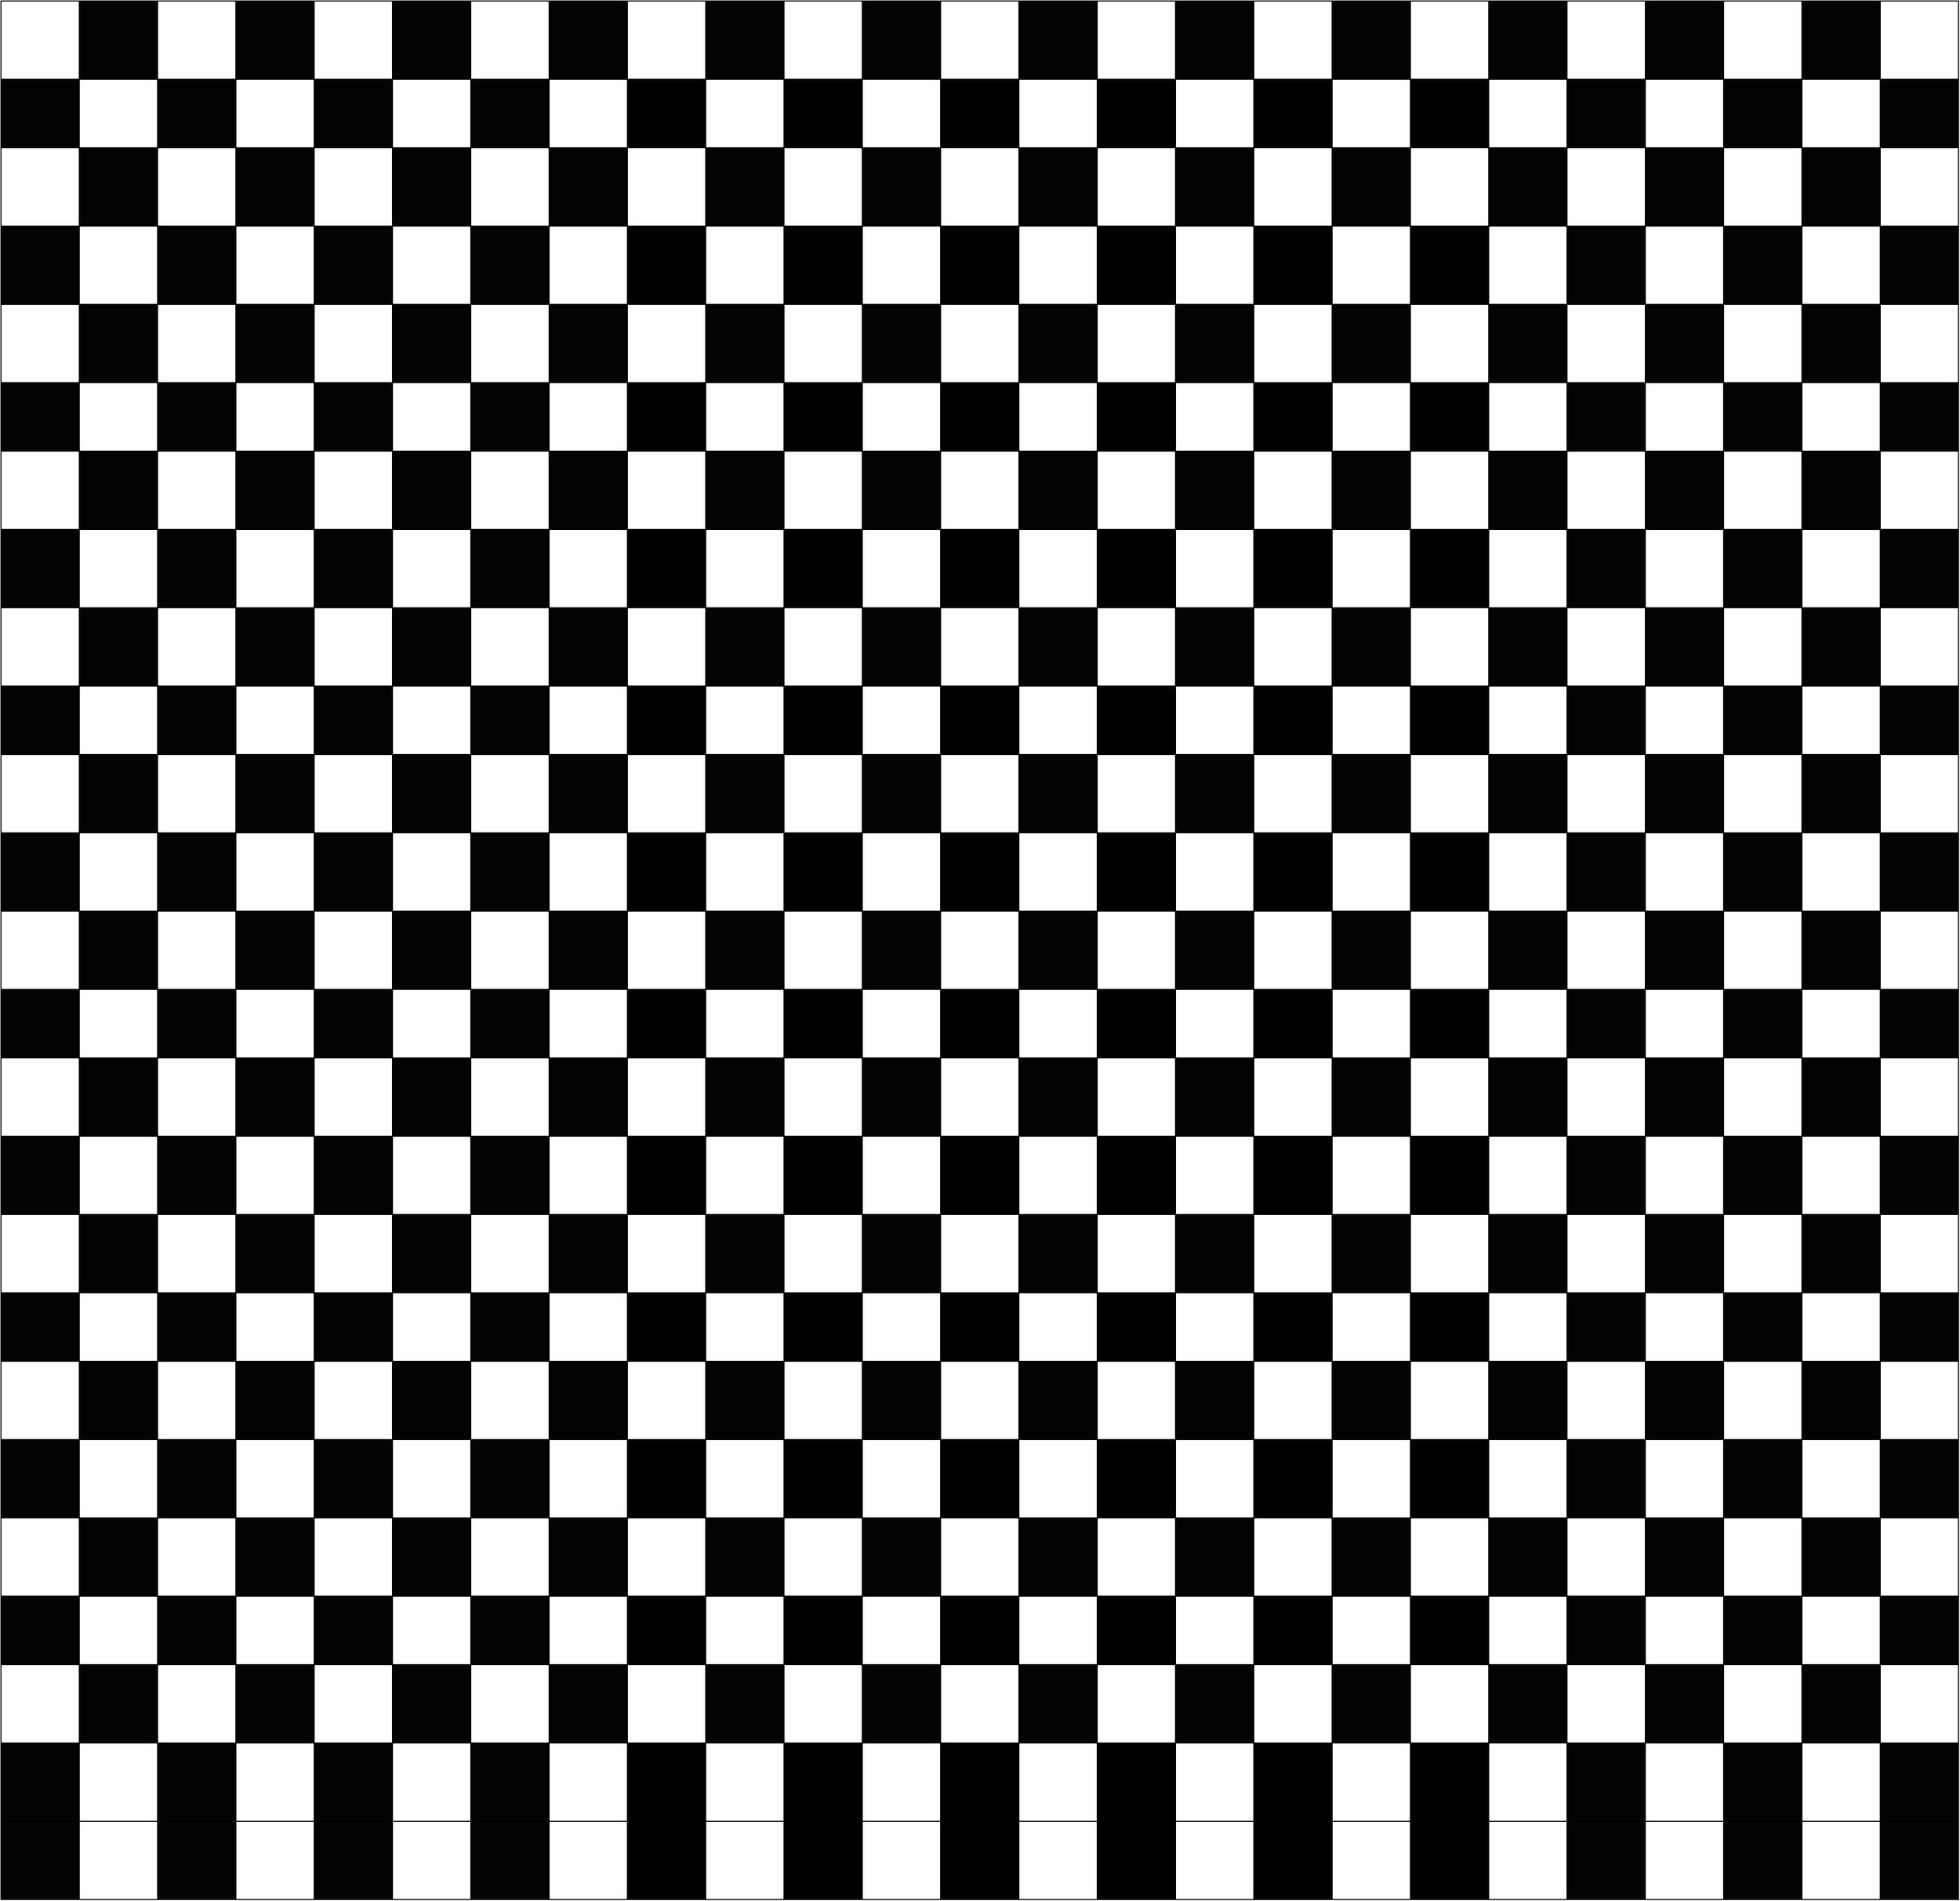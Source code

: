 <mxfile version="14.3.1" type="github"><diagram id="g4MS0B482_JtwO8WyhWp" name="Page-1"><mxGraphModel dx="657" dy="635" grid="1" gridSize="10" guides="1" tooltips="1" connect="1" arrows="1" fold="1" page="1" pageScale="1" pageWidth="850" pageHeight="1100" math="0" shadow="0"><root><mxCell id="0"/><mxCell id="1" parent="0"/><mxCell id="ul8c6grm5Rt6YME-GUjL-1" value="" style="whiteSpace=wrap;html=1;aspect=fixed;" parent="1" vertex="1"><mxGeometry width="80" height="80" as="geometry"/></mxCell><mxCell id="ul8c6grm5Rt6YME-GUjL-2" value="" style="whiteSpace=wrap;html=1;aspect=fixed;fillColor=#030303;" parent="1" vertex="1"><mxGeometry x="80" width="80" height="80" as="geometry"/></mxCell><mxCell id="ul8c6grm5Rt6YME-GUjL-3" value="" style="whiteSpace=wrap;html=1;aspect=fixed;" parent="1" vertex="1"><mxGeometry x="160" width="80" height="80" as="geometry"/></mxCell><mxCell id="ul8c6grm5Rt6YME-GUjL-4" value="" style="whiteSpace=wrap;html=1;aspect=fixed;fillColor=#030303;" parent="1" vertex="1"><mxGeometry x="240" width="80" height="80" as="geometry"/></mxCell><mxCell id="ul8c6grm5Rt6YME-GUjL-5" value="" style="whiteSpace=wrap;html=1;aspect=fixed;" parent="1" vertex="1"><mxGeometry x="320" width="80" height="80" as="geometry"/></mxCell><mxCell id="ul8c6grm5Rt6YME-GUjL-6" value="" style="whiteSpace=wrap;html=1;aspect=fixed;fillColor=#030303;" parent="1" vertex="1"><mxGeometry x="400" width="80" height="80" as="geometry"/></mxCell><mxCell id="ul8c6grm5Rt6YME-GUjL-7" value="" style="whiteSpace=wrap;html=1;aspect=fixed;" parent="1" vertex="1"><mxGeometry x="480" width="80" height="80" as="geometry"/></mxCell><mxCell id="ul8c6grm5Rt6YME-GUjL-8" value="" style="whiteSpace=wrap;html=1;aspect=fixed;fillColor=#030303;" parent="1" vertex="1"><mxGeometry x="560" width="80" height="80" as="geometry"/></mxCell><mxCell id="ul8c6grm5Rt6YME-GUjL-9" value="" style="whiteSpace=wrap;html=1;aspect=fixed;" parent="1" vertex="1"><mxGeometry x="640" width="80" height="80" as="geometry"/></mxCell><mxCell id="ul8c6grm5Rt6YME-GUjL-10" value="" style="whiteSpace=wrap;html=1;aspect=fixed;fillColor=#030303;" parent="1" vertex="1"><mxGeometry x="720" width="80" height="80" as="geometry"/></mxCell><mxCell id="ul8c6grm5Rt6YME-GUjL-11" value="" style="whiteSpace=wrap;html=1;aspect=fixed;" parent="1" vertex="1"><mxGeometry x="800" width="80" height="80" as="geometry"/></mxCell><mxCell id="ul8c6grm5Rt6YME-GUjL-12" value="" style="whiteSpace=wrap;html=1;aspect=fixed;fillColor=#030303;" parent="1" vertex="1"><mxGeometry x="880" width="80" height="80" as="geometry"/></mxCell><mxCell id="ul8c6grm5Rt6YME-GUjL-13" value="" style="whiteSpace=wrap;html=1;aspect=fixed;" parent="1" vertex="1"><mxGeometry x="960" width="80" height="80" as="geometry"/></mxCell><mxCell id="ul8c6grm5Rt6YME-GUjL-14" value="" style="whiteSpace=wrap;html=1;aspect=fixed;fillColor=#030303;" parent="1" vertex="1"><mxGeometry x="1040" width="80" height="80" as="geometry"/></mxCell><mxCell id="ul8c6grm5Rt6YME-GUjL-15" value="" style="whiteSpace=wrap;html=1;aspect=fixed;" parent="1" vertex="1"><mxGeometry x="1120" width="80" height="80" as="geometry"/></mxCell><mxCell id="ul8c6grm5Rt6YME-GUjL-16" value="" style="whiteSpace=wrap;html=1;aspect=fixed;fillColor=#030303;" parent="1" vertex="1"><mxGeometry x="1200" width="80" height="80" as="geometry"/></mxCell><mxCell id="ul8c6grm5Rt6YME-GUjL-17" value="" style="whiteSpace=wrap;html=1;aspect=fixed;" parent="1" vertex="1"><mxGeometry x="1280" width="80" height="80" as="geometry"/></mxCell><mxCell id="ul8c6grm5Rt6YME-GUjL-18" value="" style="whiteSpace=wrap;html=1;aspect=fixed;fillColor=#030303;" parent="1" vertex="1"><mxGeometry x="1360" width="80" height="80" as="geometry"/></mxCell><mxCell id="ul8c6grm5Rt6YME-GUjL-19" value="" style="whiteSpace=wrap;html=1;aspect=fixed;" parent="1" vertex="1"><mxGeometry x="1440" width="80" height="80" as="geometry"/></mxCell><mxCell id="ul8c6grm5Rt6YME-GUjL-20" value="" style="whiteSpace=wrap;html=1;aspect=fixed;fillColor=#030303;" parent="1" vertex="1"><mxGeometry x="1520" width="80" height="80" as="geometry"/></mxCell><mxCell id="ul8c6grm5Rt6YME-GUjL-21" value="" style="whiteSpace=wrap;html=1;aspect=fixed;" parent="1" vertex="1"><mxGeometry x="1600" width="80" height="80" as="geometry"/></mxCell><mxCell id="ul8c6grm5Rt6YME-GUjL-22" value="" style="whiteSpace=wrap;html=1;aspect=fixed;fillColor=#030303;" parent="1" vertex="1"><mxGeometry x="1680" width="80" height="80" as="geometry"/></mxCell><mxCell id="ul8c6grm5Rt6YME-GUjL-23" value="" style="whiteSpace=wrap;html=1;aspect=fixed;" parent="1" vertex="1"><mxGeometry x="1760" width="80" height="80" as="geometry"/></mxCell><mxCell id="ul8c6grm5Rt6YME-GUjL-24" value="" style="whiteSpace=wrap;html=1;aspect=fixed;fillColor=#030303;" parent="1" vertex="1"><mxGeometry x="1840" width="80" height="80" as="geometry"/></mxCell><mxCell id="ul8c6grm5Rt6YME-GUjL-25" value="" style="whiteSpace=wrap;html=1;aspect=fixed;" parent="1" vertex="1"><mxGeometry x="1920" width="80" height="80" as="geometry"/></mxCell><mxCell id="ul8c6grm5Rt6YME-GUjL-51" value="" style="whiteSpace=wrap;html=1;aspect=fixed;fillColor=#030303;" parent="1" vertex="1"><mxGeometry y="80" width="80" height="80" as="geometry"/></mxCell><mxCell id="ul8c6grm5Rt6YME-GUjL-52" value="" style="whiteSpace=wrap;html=1;aspect=fixed;" parent="1" vertex="1"><mxGeometry x="80" y="80" width="80" height="80" as="geometry"/></mxCell><mxCell id="ul8c6grm5Rt6YME-GUjL-53" value="" style="whiteSpace=wrap;html=1;aspect=fixed;fillColor=#030303;" parent="1" vertex="1"><mxGeometry x="160" y="80" width="80" height="80" as="geometry"/></mxCell><mxCell id="ul8c6grm5Rt6YME-GUjL-54" value="" style="whiteSpace=wrap;html=1;aspect=fixed;" parent="1" vertex="1"><mxGeometry x="240" y="80" width="80" height="80" as="geometry"/></mxCell><mxCell id="ul8c6grm5Rt6YME-GUjL-55" value="" style="whiteSpace=wrap;html=1;aspect=fixed;fillColor=#030303;" parent="1" vertex="1"><mxGeometry x="320" y="80" width="80" height="80" as="geometry"/></mxCell><mxCell id="ul8c6grm5Rt6YME-GUjL-651" value="" style="edgeStyle=orthogonalEdgeStyle;rounded=0;orthogonalLoop=1;jettySize=auto;html=1;" parent="1" source="ul8c6grm5Rt6YME-GUjL-56" target="ul8c6grm5Rt6YME-GUjL-58" edge="1"><mxGeometry relative="1" as="geometry"/></mxCell><mxCell id="ul8c6grm5Rt6YME-GUjL-56" value="" style="whiteSpace=wrap;html=1;aspect=fixed;fillColor=#FFFFFF;" parent="1" vertex="1"><mxGeometry x="400" y="80" width="80" height="80" as="geometry"/></mxCell><mxCell id="ul8c6grm5Rt6YME-GUjL-57" value="" style="whiteSpace=wrap;html=1;aspect=fixed;fillColor=#030303;" parent="1" vertex="1"><mxGeometry x="480" y="80" width="80" height="80" as="geometry"/></mxCell><mxCell id="ul8c6grm5Rt6YME-GUjL-58" value="" style="whiteSpace=wrap;html=1;aspect=fixed;" parent="1" vertex="1"><mxGeometry x="560" y="80" width="80" height="80" as="geometry"/></mxCell><mxCell id="ul8c6grm5Rt6YME-GUjL-59" value="" style="whiteSpace=wrap;html=1;aspect=fixed;fillColor=#000000;" parent="1" vertex="1"><mxGeometry x="640" y="80" width="80" height="80" as="geometry"/></mxCell><mxCell id="ul8c6grm5Rt6YME-GUjL-60" value="" style="whiteSpace=wrap;html=1;aspect=fixed;" parent="1" vertex="1"><mxGeometry x="720" y="80" width="80" height="80" as="geometry"/></mxCell><mxCell id="ul8c6grm5Rt6YME-GUjL-61" value="" style="whiteSpace=wrap;html=1;aspect=fixed;fillColor=#000000;" parent="1" vertex="1"><mxGeometry x="800" y="80" width="80" height="80" as="geometry"/></mxCell><mxCell id="ul8c6grm5Rt6YME-GUjL-62" value="" style="whiteSpace=wrap;html=1;aspect=fixed;" parent="1" vertex="1"><mxGeometry x="880" y="80" width="80" height="80" as="geometry"/></mxCell><mxCell id="ul8c6grm5Rt6YME-GUjL-63" value="" style="whiteSpace=wrap;html=1;aspect=fixed;fillColor=#000000;" parent="1" vertex="1"><mxGeometry x="960" y="80" width="80" height="80" as="geometry"/></mxCell><mxCell id="ul8c6grm5Rt6YME-GUjL-64" value="" style="whiteSpace=wrap;html=1;aspect=fixed;" parent="1" vertex="1"><mxGeometry x="1040" y="80" width="80" height="80" as="geometry"/></mxCell><mxCell id="ul8c6grm5Rt6YME-GUjL-65" value="" style="whiteSpace=wrap;html=1;aspect=fixed;fillColor=#000000;" parent="1" vertex="1"><mxGeometry x="1120" y="80" width="80" height="80" as="geometry"/></mxCell><mxCell id="ul8c6grm5Rt6YME-GUjL-66" value="" style="whiteSpace=wrap;html=1;aspect=fixed;" parent="1" vertex="1"><mxGeometry x="1200" y="80" width="80" height="80" as="geometry"/></mxCell><mxCell id="ul8c6grm5Rt6YME-GUjL-67" value="" style="whiteSpace=wrap;html=1;aspect=fixed;fillColor=#000000;" parent="1" vertex="1"><mxGeometry x="1280" y="80" width="80" height="80" as="geometry"/></mxCell><mxCell id="ul8c6grm5Rt6YME-GUjL-68" value="" style="whiteSpace=wrap;html=1;aspect=fixed;" parent="1" vertex="1"><mxGeometry x="1360" y="80" width="80" height="80" as="geometry"/></mxCell><mxCell id="ul8c6grm5Rt6YME-GUjL-69" value="" style="whiteSpace=wrap;html=1;aspect=fixed;fillColor=#000000;" parent="1" vertex="1"><mxGeometry x="1440" y="80" width="80" height="80" as="geometry"/></mxCell><mxCell id="ul8c6grm5Rt6YME-GUjL-70" value="" style="whiteSpace=wrap;html=1;aspect=fixed;" parent="1" vertex="1"><mxGeometry x="1520" y="80" width="80" height="80" as="geometry"/></mxCell><mxCell id="ul8c6grm5Rt6YME-GUjL-71" value="" style="whiteSpace=wrap;html=1;aspect=fixed;fillColor=#030303;" parent="1" vertex="1"><mxGeometry x="1600" y="80" width="80" height="80" as="geometry"/></mxCell><mxCell id="ul8c6grm5Rt6YME-GUjL-72" value="" style="whiteSpace=wrap;html=1;aspect=fixed;" parent="1" vertex="1"><mxGeometry x="1680" y="80" width="80" height="80" as="geometry"/></mxCell><mxCell id="ul8c6grm5Rt6YME-GUjL-73" value="" style="whiteSpace=wrap;html=1;aspect=fixed;fillColor=#030303;" parent="1" vertex="1"><mxGeometry x="1760" y="80" width="80" height="80" as="geometry"/></mxCell><mxCell id="ul8c6grm5Rt6YME-GUjL-74" value="" style="whiteSpace=wrap;html=1;aspect=fixed;" parent="1" vertex="1"><mxGeometry x="1840" y="80" width="80" height="80" as="geometry"/></mxCell><mxCell id="ul8c6grm5Rt6YME-GUjL-75" value="" style="whiteSpace=wrap;html=1;aspect=fixed;fillColor=#030303;" parent="1" vertex="1"><mxGeometry x="1920" y="80" width="80" height="80" as="geometry"/></mxCell><mxCell id="ul8c6grm5Rt6YME-GUjL-652" value="" style="whiteSpace=wrap;html=1;aspect=fixed;" parent="1" vertex="1"><mxGeometry y="150" width="80" height="80" as="geometry"/></mxCell><mxCell id="ul8c6grm5Rt6YME-GUjL-653" value="" style="whiteSpace=wrap;html=1;aspect=fixed;fillColor=#030303;" parent="1" vertex="1"><mxGeometry x="80" y="150" width="80" height="80" as="geometry"/></mxCell><mxCell id="ul8c6grm5Rt6YME-GUjL-654" value="" style="whiteSpace=wrap;html=1;aspect=fixed;" parent="1" vertex="1"><mxGeometry x="160" y="150" width="80" height="80" as="geometry"/></mxCell><mxCell id="ul8c6grm5Rt6YME-GUjL-655" value="" style="whiteSpace=wrap;html=1;aspect=fixed;fillColor=#030303;" parent="1" vertex="1"><mxGeometry x="240" y="150" width="80" height="80" as="geometry"/></mxCell><mxCell id="ul8c6grm5Rt6YME-GUjL-656" value="" style="whiteSpace=wrap;html=1;aspect=fixed;" parent="1" vertex="1"><mxGeometry x="320" y="150" width="80" height="80" as="geometry"/></mxCell><mxCell id="ul8c6grm5Rt6YME-GUjL-657" value="" style="whiteSpace=wrap;html=1;aspect=fixed;fillColor=#030303;" parent="1" vertex="1"><mxGeometry x="400" y="150" width="80" height="80" as="geometry"/></mxCell><mxCell id="ul8c6grm5Rt6YME-GUjL-658" value="" style="whiteSpace=wrap;html=1;aspect=fixed;" parent="1" vertex="1"><mxGeometry x="480" y="150" width="80" height="80" as="geometry"/></mxCell><mxCell id="ul8c6grm5Rt6YME-GUjL-659" value="" style="whiteSpace=wrap;html=1;aspect=fixed;fillColor=#030303;" parent="1" vertex="1"><mxGeometry x="560" y="150" width="80" height="80" as="geometry"/></mxCell><mxCell id="ul8c6grm5Rt6YME-GUjL-660" value="" style="whiteSpace=wrap;html=1;aspect=fixed;" parent="1" vertex="1"><mxGeometry x="640" y="150" width="80" height="80" as="geometry"/></mxCell><mxCell id="ul8c6grm5Rt6YME-GUjL-661" value="" style="whiteSpace=wrap;html=1;aspect=fixed;fillColor=#030303;" parent="1" vertex="1"><mxGeometry x="720" y="150" width="80" height="80" as="geometry"/></mxCell><mxCell id="ul8c6grm5Rt6YME-GUjL-662" value="" style="whiteSpace=wrap;html=1;aspect=fixed;" parent="1" vertex="1"><mxGeometry x="800" y="150" width="80" height="80" as="geometry"/></mxCell><mxCell id="ul8c6grm5Rt6YME-GUjL-663" value="" style="whiteSpace=wrap;html=1;aspect=fixed;fillColor=#030303;" parent="1" vertex="1"><mxGeometry x="880" y="150" width="80" height="80" as="geometry"/></mxCell><mxCell id="ul8c6grm5Rt6YME-GUjL-664" value="" style="whiteSpace=wrap;html=1;aspect=fixed;" parent="1" vertex="1"><mxGeometry x="960" y="150" width="80" height="80" as="geometry"/></mxCell><mxCell id="ul8c6grm5Rt6YME-GUjL-665" value="" style="whiteSpace=wrap;html=1;aspect=fixed;fillColor=#030303;" parent="1" vertex="1"><mxGeometry x="1040" y="150" width="80" height="80" as="geometry"/></mxCell><mxCell id="ul8c6grm5Rt6YME-GUjL-666" value="" style="whiteSpace=wrap;html=1;aspect=fixed;" parent="1" vertex="1"><mxGeometry x="1120" y="150" width="80" height="80" as="geometry"/></mxCell><mxCell id="ul8c6grm5Rt6YME-GUjL-667" value="" style="whiteSpace=wrap;html=1;aspect=fixed;fillColor=#030303;" parent="1" vertex="1"><mxGeometry x="1200" y="150" width="80" height="80" as="geometry"/></mxCell><mxCell id="ul8c6grm5Rt6YME-GUjL-668" value="" style="whiteSpace=wrap;html=1;aspect=fixed;" parent="1" vertex="1"><mxGeometry x="1280" y="150" width="80" height="80" as="geometry"/></mxCell><mxCell id="ul8c6grm5Rt6YME-GUjL-669" value="" style="whiteSpace=wrap;html=1;aspect=fixed;fillColor=#030303;" parent="1" vertex="1"><mxGeometry x="1360" y="150" width="80" height="80" as="geometry"/></mxCell><mxCell id="ul8c6grm5Rt6YME-GUjL-670" value="" style="whiteSpace=wrap;html=1;aspect=fixed;" parent="1" vertex="1"><mxGeometry x="1440" y="150" width="80" height="80" as="geometry"/></mxCell><mxCell id="ul8c6grm5Rt6YME-GUjL-671" value="" style="whiteSpace=wrap;html=1;aspect=fixed;fillColor=#030303;" parent="1" vertex="1"><mxGeometry x="1520" y="150" width="80" height="80" as="geometry"/></mxCell><mxCell id="ul8c6grm5Rt6YME-GUjL-672" value="" style="whiteSpace=wrap;html=1;aspect=fixed;" parent="1" vertex="1"><mxGeometry x="1600" y="150" width="80" height="80" as="geometry"/></mxCell><mxCell id="ul8c6grm5Rt6YME-GUjL-673" value="" style="whiteSpace=wrap;html=1;aspect=fixed;fillColor=#030303;" parent="1" vertex="1"><mxGeometry x="1680" y="150" width="80" height="80" as="geometry"/></mxCell><mxCell id="ul8c6grm5Rt6YME-GUjL-674" value="" style="whiteSpace=wrap;html=1;aspect=fixed;" parent="1" vertex="1"><mxGeometry x="1760" y="150" width="80" height="80" as="geometry"/></mxCell><mxCell id="ul8c6grm5Rt6YME-GUjL-675" value="" style="whiteSpace=wrap;html=1;aspect=fixed;fillColor=#030303;" parent="1" vertex="1"><mxGeometry x="1840" y="150" width="80" height="80" as="geometry"/></mxCell><mxCell id="ul8c6grm5Rt6YME-GUjL-676" value="" style="whiteSpace=wrap;html=1;aspect=fixed;" parent="1" vertex="1"><mxGeometry x="1920" y="150" width="80" height="80" as="geometry"/></mxCell><mxCell id="ul8c6grm5Rt6YME-GUjL-677" value="" style="whiteSpace=wrap;html=1;aspect=fixed;fillColor=#030303;" parent="1" vertex="1"><mxGeometry y="230" width="80" height="80" as="geometry"/></mxCell><mxCell id="ul8c6grm5Rt6YME-GUjL-678" value="" style="whiteSpace=wrap;html=1;aspect=fixed;" parent="1" vertex="1"><mxGeometry x="80" y="230" width="80" height="80" as="geometry"/></mxCell><mxCell id="ul8c6grm5Rt6YME-GUjL-679" value="" style="whiteSpace=wrap;html=1;aspect=fixed;fillColor=#030303;" parent="1" vertex="1"><mxGeometry x="160" y="230" width="80" height="80" as="geometry"/></mxCell><mxCell id="ul8c6grm5Rt6YME-GUjL-680" value="" style="whiteSpace=wrap;html=1;aspect=fixed;" parent="1" vertex="1"><mxGeometry x="240" y="230" width="80" height="80" as="geometry"/></mxCell><mxCell id="ul8c6grm5Rt6YME-GUjL-681" value="" style="whiteSpace=wrap;html=1;aspect=fixed;fillColor=#030303;" parent="1" vertex="1"><mxGeometry x="320" y="230" width="80" height="80" as="geometry"/></mxCell><mxCell id="ul8c6grm5Rt6YME-GUjL-682" value="" style="edgeStyle=orthogonalEdgeStyle;rounded=0;orthogonalLoop=1;jettySize=auto;html=1;" parent="1" source="ul8c6grm5Rt6YME-GUjL-683" target="ul8c6grm5Rt6YME-GUjL-685" edge="1"><mxGeometry relative="1" as="geometry"/></mxCell><mxCell id="ul8c6grm5Rt6YME-GUjL-683" value="" style="whiteSpace=wrap;html=1;aspect=fixed;fillColor=#FFFFFF;" parent="1" vertex="1"><mxGeometry x="400" y="230" width="80" height="80" as="geometry"/></mxCell><mxCell id="ul8c6grm5Rt6YME-GUjL-684" value="" style="whiteSpace=wrap;html=1;aspect=fixed;fillColor=#030303;" parent="1" vertex="1"><mxGeometry x="480" y="230" width="80" height="80" as="geometry"/></mxCell><mxCell id="ul8c6grm5Rt6YME-GUjL-685" value="" style="whiteSpace=wrap;html=1;aspect=fixed;" parent="1" vertex="1"><mxGeometry x="560" y="230" width="80" height="80" as="geometry"/></mxCell><mxCell id="ul8c6grm5Rt6YME-GUjL-686" value="" style="whiteSpace=wrap;html=1;aspect=fixed;fillColor=#000000;" parent="1" vertex="1"><mxGeometry x="640" y="230" width="80" height="80" as="geometry"/></mxCell><mxCell id="ul8c6grm5Rt6YME-GUjL-687" value="" style="whiteSpace=wrap;html=1;aspect=fixed;" parent="1" vertex="1"><mxGeometry x="720" y="230" width="80" height="80" as="geometry"/></mxCell><mxCell id="ul8c6grm5Rt6YME-GUjL-688" value="" style="whiteSpace=wrap;html=1;aspect=fixed;fillColor=#000000;" parent="1" vertex="1"><mxGeometry x="800" y="230" width="80" height="80" as="geometry"/></mxCell><mxCell id="ul8c6grm5Rt6YME-GUjL-689" value="" style="whiteSpace=wrap;html=1;aspect=fixed;" parent="1" vertex="1"><mxGeometry x="880" y="230" width="80" height="80" as="geometry"/></mxCell><mxCell id="ul8c6grm5Rt6YME-GUjL-690" value="" style="whiteSpace=wrap;html=1;aspect=fixed;fillColor=#000000;" parent="1" vertex="1"><mxGeometry x="960" y="230" width="80" height="80" as="geometry"/></mxCell><mxCell id="ul8c6grm5Rt6YME-GUjL-691" value="" style="whiteSpace=wrap;html=1;aspect=fixed;" parent="1" vertex="1"><mxGeometry x="1040" y="230" width="80" height="80" as="geometry"/></mxCell><mxCell id="ul8c6grm5Rt6YME-GUjL-692" value="" style="whiteSpace=wrap;html=1;aspect=fixed;fillColor=#000000;" parent="1" vertex="1"><mxGeometry x="1120" y="230" width="80" height="80" as="geometry"/></mxCell><mxCell id="ul8c6grm5Rt6YME-GUjL-693" value="" style="whiteSpace=wrap;html=1;aspect=fixed;" parent="1" vertex="1"><mxGeometry x="1200" y="230" width="80" height="80" as="geometry"/></mxCell><mxCell id="ul8c6grm5Rt6YME-GUjL-694" value="" style="whiteSpace=wrap;html=1;aspect=fixed;fillColor=#000000;" parent="1" vertex="1"><mxGeometry x="1280" y="230" width="80" height="80" as="geometry"/></mxCell><mxCell id="ul8c6grm5Rt6YME-GUjL-695" value="" style="whiteSpace=wrap;html=1;aspect=fixed;" parent="1" vertex="1"><mxGeometry x="1360" y="230" width="80" height="80" as="geometry"/></mxCell><mxCell id="ul8c6grm5Rt6YME-GUjL-696" value="" style="whiteSpace=wrap;html=1;aspect=fixed;fillColor=#000000;" parent="1" vertex="1"><mxGeometry x="1440" y="230" width="80" height="80" as="geometry"/></mxCell><mxCell id="ul8c6grm5Rt6YME-GUjL-697" value="" style="whiteSpace=wrap;html=1;aspect=fixed;" parent="1" vertex="1"><mxGeometry x="1520" y="230" width="80" height="80" as="geometry"/></mxCell><mxCell id="ul8c6grm5Rt6YME-GUjL-698" value="" style="whiteSpace=wrap;html=1;aspect=fixed;fillColor=#030303;" parent="1" vertex="1"><mxGeometry x="1600" y="230" width="80" height="80" as="geometry"/></mxCell><mxCell id="ul8c6grm5Rt6YME-GUjL-699" value="" style="whiteSpace=wrap;html=1;aspect=fixed;" parent="1" vertex="1"><mxGeometry x="1680" y="230" width="80" height="80" as="geometry"/></mxCell><mxCell id="ul8c6grm5Rt6YME-GUjL-700" value="" style="whiteSpace=wrap;html=1;aspect=fixed;fillColor=#030303;" parent="1" vertex="1"><mxGeometry x="1760" y="230" width="80" height="80" as="geometry"/></mxCell><mxCell id="ul8c6grm5Rt6YME-GUjL-701" value="" style="whiteSpace=wrap;html=1;aspect=fixed;" parent="1" vertex="1"><mxGeometry x="1840" y="230" width="80" height="80" as="geometry"/></mxCell><mxCell id="ul8c6grm5Rt6YME-GUjL-702" value="" style="whiteSpace=wrap;html=1;aspect=fixed;fillColor=#030303;" parent="1" vertex="1"><mxGeometry x="1920" y="230" width="80" height="80" as="geometry"/></mxCell><mxCell id="ul8c6grm5Rt6YME-GUjL-703" value="" style="whiteSpace=wrap;html=1;aspect=fixed;" parent="1" vertex="1"><mxGeometry y="310" width="80" height="80" as="geometry"/></mxCell><mxCell id="ul8c6grm5Rt6YME-GUjL-704" value="" style="whiteSpace=wrap;html=1;aspect=fixed;fillColor=#030303;" parent="1" vertex="1"><mxGeometry x="80" y="310" width="80" height="80" as="geometry"/></mxCell><mxCell id="ul8c6grm5Rt6YME-GUjL-705" value="" style="whiteSpace=wrap;html=1;aspect=fixed;" parent="1" vertex="1"><mxGeometry x="160" y="310" width="80" height="80" as="geometry"/></mxCell><mxCell id="ul8c6grm5Rt6YME-GUjL-706" value="" style="whiteSpace=wrap;html=1;aspect=fixed;fillColor=#030303;" parent="1" vertex="1"><mxGeometry x="240" y="310" width="80" height="80" as="geometry"/></mxCell><mxCell id="ul8c6grm5Rt6YME-GUjL-707" value="" style="whiteSpace=wrap;html=1;aspect=fixed;" parent="1" vertex="1"><mxGeometry x="320" y="310" width="80" height="80" as="geometry"/></mxCell><mxCell id="ul8c6grm5Rt6YME-GUjL-708" value="" style="whiteSpace=wrap;html=1;aspect=fixed;fillColor=#030303;" parent="1" vertex="1"><mxGeometry x="400" y="310" width="80" height="80" as="geometry"/></mxCell><mxCell id="ul8c6grm5Rt6YME-GUjL-709" value="" style="whiteSpace=wrap;html=1;aspect=fixed;" parent="1" vertex="1"><mxGeometry x="480" y="310" width="80" height="80" as="geometry"/></mxCell><mxCell id="ul8c6grm5Rt6YME-GUjL-710" value="" style="whiteSpace=wrap;html=1;aspect=fixed;fillColor=#030303;" parent="1" vertex="1"><mxGeometry x="560" y="310" width="80" height="80" as="geometry"/></mxCell><mxCell id="ul8c6grm5Rt6YME-GUjL-711" value="" style="whiteSpace=wrap;html=1;aspect=fixed;" parent="1" vertex="1"><mxGeometry x="640" y="310" width="80" height="80" as="geometry"/></mxCell><mxCell id="ul8c6grm5Rt6YME-GUjL-712" value="" style="whiteSpace=wrap;html=1;aspect=fixed;fillColor=#030303;" parent="1" vertex="1"><mxGeometry x="720" y="310" width="80" height="80" as="geometry"/></mxCell><mxCell id="ul8c6grm5Rt6YME-GUjL-713" value="" style="whiteSpace=wrap;html=1;aspect=fixed;" parent="1" vertex="1"><mxGeometry x="800" y="310" width="80" height="80" as="geometry"/></mxCell><mxCell id="ul8c6grm5Rt6YME-GUjL-714" value="" style="whiteSpace=wrap;html=1;aspect=fixed;fillColor=#030303;" parent="1" vertex="1"><mxGeometry x="880" y="310" width="80" height="80" as="geometry"/></mxCell><mxCell id="ul8c6grm5Rt6YME-GUjL-715" value="" style="whiteSpace=wrap;html=1;aspect=fixed;" parent="1" vertex="1"><mxGeometry x="960" y="310" width="80" height="80" as="geometry"/></mxCell><mxCell id="ul8c6grm5Rt6YME-GUjL-716" value="" style="whiteSpace=wrap;html=1;aspect=fixed;fillColor=#030303;" parent="1" vertex="1"><mxGeometry x="1040" y="310" width="80" height="80" as="geometry"/></mxCell><mxCell id="ul8c6grm5Rt6YME-GUjL-717" value="" style="whiteSpace=wrap;html=1;aspect=fixed;" parent="1" vertex="1"><mxGeometry x="1120" y="310" width="80" height="80" as="geometry"/></mxCell><mxCell id="ul8c6grm5Rt6YME-GUjL-718" value="" style="whiteSpace=wrap;html=1;aspect=fixed;fillColor=#030303;" parent="1" vertex="1"><mxGeometry x="1200" y="310" width="80" height="80" as="geometry"/></mxCell><mxCell id="ul8c6grm5Rt6YME-GUjL-719" value="" style="whiteSpace=wrap;html=1;aspect=fixed;" parent="1" vertex="1"><mxGeometry x="1280" y="310" width="80" height="80" as="geometry"/></mxCell><mxCell id="ul8c6grm5Rt6YME-GUjL-720" value="" style="whiteSpace=wrap;html=1;aspect=fixed;fillColor=#030303;" parent="1" vertex="1"><mxGeometry x="1360" y="310" width="80" height="80" as="geometry"/></mxCell><mxCell id="ul8c6grm5Rt6YME-GUjL-721" value="" style="whiteSpace=wrap;html=1;aspect=fixed;" parent="1" vertex="1"><mxGeometry x="1440" y="310" width="80" height="80" as="geometry"/></mxCell><mxCell id="ul8c6grm5Rt6YME-GUjL-722" value="" style="whiteSpace=wrap;html=1;aspect=fixed;fillColor=#030303;" parent="1" vertex="1"><mxGeometry x="1520" y="310" width="80" height="80" as="geometry"/></mxCell><mxCell id="ul8c6grm5Rt6YME-GUjL-723" value="" style="whiteSpace=wrap;html=1;aspect=fixed;" parent="1" vertex="1"><mxGeometry x="1600" y="310" width="80" height="80" as="geometry"/></mxCell><mxCell id="ul8c6grm5Rt6YME-GUjL-724" value="" style="whiteSpace=wrap;html=1;aspect=fixed;fillColor=#030303;" parent="1" vertex="1"><mxGeometry x="1680" y="310" width="80" height="80" as="geometry"/></mxCell><mxCell id="ul8c6grm5Rt6YME-GUjL-725" value="" style="whiteSpace=wrap;html=1;aspect=fixed;" parent="1" vertex="1"><mxGeometry x="1760" y="310" width="80" height="80" as="geometry"/></mxCell><mxCell id="ul8c6grm5Rt6YME-GUjL-726" value="" style="whiteSpace=wrap;html=1;aspect=fixed;fillColor=#030303;" parent="1" vertex="1"><mxGeometry x="1840" y="310" width="80" height="80" as="geometry"/></mxCell><mxCell id="ul8c6grm5Rt6YME-GUjL-727" value="" style="whiteSpace=wrap;html=1;aspect=fixed;" parent="1" vertex="1"><mxGeometry x="1920" y="310" width="80" height="80" as="geometry"/></mxCell><mxCell id="ul8c6grm5Rt6YME-GUjL-728" value="" style="whiteSpace=wrap;html=1;aspect=fixed;fillColor=#030303;" parent="1" vertex="1"><mxGeometry y="390" width="80" height="80" as="geometry"/></mxCell><mxCell id="ul8c6grm5Rt6YME-GUjL-729" value="" style="whiteSpace=wrap;html=1;aspect=fixed;" parent="1" vertex="1"><mxGeometry x="80" y="390" width="80" height="80" as="geometry"/></mxCell><mxCell id="ul8c6grm5Rt6YME-GUjL-730" value="" style="whiteSpace=wrap;html=1;aspect=fixed;fillColor=#030303;" parent="1" vertex="1"><mxGeometry x="160" y="390" width="80" height="80" as="geometry"/></mxCell><mxCell id="ul8c6grm5Rt6YME-GUjL-731" value="" style="whiteSpace=wrap;html=1;aspect=fixed;" parent="1" vertex="1"><mxGeometry x="240" y="390" width="80" height="80" as="geometry"/></mxCell><mxCell id="ul8c6grm5Rt6YME-GUjL-732" value="" style="whiteSpace=wrap;html=1;aspect=fixed;fillColor=#030303;" parent="1" vertex="1"><mxGeometry x="320" y="390" width="80" height="80" as="geometry"/></mxCell><mxCell id="ul8c6grm5Rt6YME-GUjL-733" value="" style="edgeStyle=orthogonalEdgeStyle;rounded=0;orthogonalLoop=1;jettySize=auto;html=1;" parent="1" source="ul8c6grm5Rt6YME-GUjL-734" target="ul8c6grm5Rt6YME-GUjL-736" edge="1"><mxGeometry relative="1" as="geometry"/></mxCell><mxCell id="ul8c6grm5Rt6YME-GUjL-734" value="" style="whiteSpace=wrap;html=1;aspect=fixed;fillColor=#FFFFFF;" parent="1" vertex="1"><mxGeometry x="400" y="390" width="80" height="80" as="geometry"/></mxCell><mxCell id="ul8c6grm5Rt6YME-GUjL-735" value="" style="whiteSpace=wrap;html=1;aspect=fixed;fillColor=#030303;" parent="1" vertex="1"><mxGeometry x="480" y="390" width="80" height="80" as="geometry"/></mxCell><mxCell id="ul8c6grm5Rt6YME-GUjL-736" value="" style="whiteSpace=wrap;html=1;aspect=fixed;" parent="1" vertex="1"><mxGeometry x="560" y="390" width="80" height="80" as="geometry"/></mxCell><mxCell id="ul8c6grm5Rt6YME-GUjL-737" value="" style="whiteSpace=wrap;html=1;aspect=fixed;fillColor=#000000;" parent="1" vertex="1"><mxGeometry x="640" y="390" width="80" height="80" as="geometry"/></mxCell><mxCell id="ul8c6grm5Rt6YME-GUjL-738" value="" style="whiteSpace=wrap;html=1;aspect=fixed;" parent="1" vertex="1"><mxGeometry x="720" y="390" width="80" height="80" as="geometry"/></mxCell><mxCell id="ul8c6grm5Rt6YME-GUjL-739" value="" style="whiteSpace=wrap;html=1;aspect=fixed;fillColor=#000000;" parent="1" vertex="1"><mxGeometry x="800" y="390" width="80" height="80" as="geometry"/></mxCell><mxCell id="ul8c6grm5Rt6YME-GUjL-740" value="" style="whiteSpace=wrap;html=1;aspect=fixed;" parent="1" vertex="1"><mxGeometry x="880" y="390" width="80" height="80" as="geometry"/></mxCell><mxCell id="ul8c6grm5Rt6YME-GUjL-741" value="" style="whiteSpace=wrap;html=1;aspect=fixed;fillColor=#000000;" parent="1" vertex="1"><mxGeometry x="960" y="390" width="80" height="80" as="geometry"/></mxCell><mxCell id="ul8c6grm5Rt6YME-GUjL-742" value="" style="whiteSpace=wrap;html=1;aspect=fixed;" parent="1" vertex="1"><mxGeometry x="1040" y="390" width="80" height="80" as="geometry"/></mxCell><mxCell id="ul8c6grm5Rt6YME-GUjL-743" value="" style="whiteSpace=wrap;html=1;aspect=fixed;fillColor=#000000;" parent="1" vertex="1"><mxGeometry x="1120" y="390" width="80" height="80" as="geometry"/></mxCell><mxCell id="ul8c6grm5Rt6YME-GUjL-744" value="" style="whiteSpace=wrap;html=1;aspect=fixed;" parent="1" vertex="1"><mxGeometry x="1200" y="390" width="80" height="80" as="geometry"/></mxCell><mxCell id="ul8c6grm5Rt6YME-GUjL-745" value="" style="whiteSpace=wrap;html=1;aspect=fixed;fillColor=#000000;" parent="1" vertex="1"><mxGeometry x="1280" y="390" width="80" height="80" as="geometry"/></mxCell><mxCell id="ul8c6grm5Rt6YME-GUjL-746" value="" style="whiteSpace=wrap;html=1;aspect=fixed;" parent="1" vertex="1"><mxGeometry x="1360" y="390" width="80" height="80" as="geometry"/></mxCell><mxCell id="ul8c6grm5Rt6YME-GUjL-747" value="" style="whiteSpace=wrap;html=1;aspect=fixed;fillColor=#000000;" parent="1" vertex="1"><mxGeometry x="1440" y="390" width="80" height="80" as="geometry"/></mxCell><mxCell id="ul8c6grm5Rt6YME-GUjL-748" value="" style="whiteSpace=wrap;html=1;aspect=fixed;" parent="1" vertex="1"><mxGeometry x="1520" y="390" width="80" height="80" as="geometry"/></mxCell><mxCell id="ul8c6grm5Rt6YME-GUjL-749" value="" style="whiteSpace=wrap;html=1;aspect=fixed;fillColor=#030303;" parent="1" vertex="1"><mxGeometry x="1600" y="390" width="80" height="80" as="geometry"/></mxCell><mxCell id="ul8c6grm5Rt6YME-GUjL-750" value="" style="whiteSpace=wrap;html=1;aspect=fixed;" parent="1" vertex="1"><mxGeometry x="1680" y="390" width="80" height="80" as="geometry"/></mxCell><mxCell id="ul8c6grm5Rt6YME-GUjL-751" value="" style="whiteSpace=wrap;html=1;aspect=fixed;fillColor=#030303;" parent="1" vertex="1"><mxGeometry x="1760" y="390" width="80" height="80" as="geometry"/></mxCell><mxCell id="ul8c6grm5Rt6YME-GUjL-752" value="" style="whiteSpace=wrap;html=1;aspect=fixed;" parent="1" vertex="1"><mxGeometry x="1840" y="390" width="80" height="80" as="geometry"/></mxCell><mxCell id="ul8c6grm5Rt6YME-GUjL-753" value="" style="whiteSpace=wrap;html=1;aspect=fixed;fillColor=#030303;" parent="1" vertex="1"><mxGeometry x="1920" y="390" width="80" height="80" as="geometry"/></mxCell><mxCell id="ul8c6grm5Rt6YME-GUjL-754" value="" style="whiteSpace=wrap;html=1;aspect=fixed;" parent="1" vertex="1"><mxGeometry y="460" width="80" height="80" as="geometry"/></mxCell><mxCell id="ul8c6grm5Rt6YME-GUjL-755" value="" style="whiteSpace=wrap;html=1;aspect=fixed;fillColor=#030303;" parent="1" vertex="1"><mxGeometry x="80" y="460" width="80" height="80" as="geometry"/></mxCell><mxCell id="ul8c6grm5Rt6YME-GUjL-756" value="" style="whiteSpace=wrap;html=1;aspect=fixed;" parent="1" vertex="1"><mxGeometry x="160" y="460" width="80" height="80" as="geometry"/></mxCell><mxCell id="ul8c6grm5Rt6YME-GUjL-757" value="" style="whiteSpace=wrap;html=1;aspect=fixed;fillColor=#030303;" parent="1" vertex="1"><mxGeometry x="240" y="460" width="80" height="80" as="geometry"/></mxCell><mxCell id="ul8c6grm5Rt6YME-GUjL-758" value="" style="whiteSpace=wrap;html=1;aspect=fixed;" parent="1" vertex="1"><mxGeometry x="320" y="460" width="80" height="80" as="geometry"/></mxCell><mxCell id="ul8c6grm5Rt6YME-GUjL-759" value="" style="whiteSpace=wrap;html=1;aspect=fixed;fillColor=#030303;" parent="1" vertex="1"><mxGeometry x="400" y="460" width="80" height="80" as="geometry"/></mxCell><mxCell id="ul8c6grm5Rt6YME-GUjL-760" value="" style="whiteSpace=wrap;html=1;aspect=fixed;" parent="1" vertex="1"><mxGeometry x="480" y="460" width="80" height="80" as="geometry"/></mxCell><mxCell id="ul8c6grm5Rt6YME-GUjL-761" value="" style="whiteSpace=wrap;html=1;aspect=fixed;fillColor=#030303;" parent="1" vertex="1"><mxGeometry x="560" y="460" width="80" height="80" as="geometry"/></mxCell><mxCell id="ul8c6grm5Rt6YME-GUjL-762" value="" style="whiteSpace=wrap;html=1;aspect=fixed;" parent="1" vertex="1"><mxGeometry x="640" y="460" width="80" height="80" as="geometry"/></mxCell><mxCell id="ul8c6grm5Rt6YME-GUjL-763" value="" style="whiteSpace=wrap;html=1;aspect=fixed;fillColor=#030303;" parent="1" vertex="1"><mxGeometry x="720" y="460" width="80" height="80" as="geometry"/></mxCell><mxCell id="ul8c6grm5Rt6YME-GUjL-764" value="" style="whiteSpace=wrap;html=1;aspect=fixed;" parent="1" vertex="1"><mxGeometry x="800" y="460" width="80" height="80" as="geometry"/></mxCell><mxCell id="ul8c6grm5Rt6YME-GUjL-765" value="" style="whiteSpace=wrap;html=1;aspect=fixed;fillColor=#030303;" parent="1" vertex="1"><mxGeometry x="880" y="460" width="80" height="80" as="geometry"/></mxCell><mxCell id="ul8c6grm5Rt6YME-GUjL-766" value="" style="whiteSpace=wrap;html=1;aspect=fixed;" parent="1" vertex="1"><mxGeometry x="960" y="460" width="80" height="80" as="geometry"/></mxCell><mxCell id="ul8c6grm5Rt6YME-GUjL-767" value="" style="whiteSpace=wrap;html=1;aspect=fixed;fillColor=#030303;" parent="1" vertex="1"><mxGeometry x="1040" y="460" width="80" height="80" as="geometry"/></mxCell><mxCell id="ul8c6grm5Rt6YME-GUjL-768" value="" style="whiteSpace=wrap;html=1;aspect=fixed;" parent="1" vertex="1"><mxGeometry x="1120" y="460" width="80" height="80" as="geometry"/></mxCell><mxCell id="ul8c6grm5Rt6YME-GUjL-769" value="" style="whiteSpace=wrap;html=1;aspect=fixed;fillColor=#030303;" parent="1" vertex="1"><mxGeometry x="1200" y="460" width="80" height="80" as="geometry"/></mxCell><mxCell id="ul8c6grm5Rt6YME-GUjL-770" value="" style="whiteSpace=wrap;html=1;aspect=fixed;" parent="1" vertex="1"><mxGeometry x="1280" y="460" width="80" height="80" as="geometry"/></mxCell><mxCell id="ul8c6grm5Rt6YME-GUjL-771" value="" style="whiteSpace=wrap;html=1;aspect=fixed;fillColor=#030303;" parent="1" vertex="1"><mxGeometry x="1360" y="460" width="80" height="80" as="geometry"/></mxCell><mxCell id="ul8c6grm5Rt6YME-GUjL-772" value="" style="whiteSpace=wrap;html=1;aspect=fixed;" parent="1" vertex="1"><mxGeometry x="1440" y="460" width="80" height="80" as="geometry"/></mxCell><mxCell id="ul8c6grm5Rt6YME-GUjL-773" value="" style="whiteSpace=wrap;html=1;aspect=fixed;fillColor=#030303;" parent="1" vertex="1"><mxGeometry x="1520" y="460" width="80" height="80" as="geometry"/></mxCell><mxCell id="ul8c6grm5Rt6YME-GUjL-774" value="" style="whiteSpace=wrap;html=1;aspect=fixed;" parent="1" vertex="1"><mxGeometry x="1600" y="460" width="80" height="80" as="geometry"/></mxCell><mxCell id="ul8c6grm5Rt6YME-GUjL-775" value="" style="whiteSpace=wrap;html=1;aspect=fixed;fillColor=#030303;" parent="1" vertex="1"><mxGeometry x="1680" y="460" width="80" height="80" as="geometry"/></mxCell><mxCell id="ul8c6grm5Rt6YME-GUjL-776" value="" style="whiteSpace=wrap;html=1;aspect=fixed;" parent="1" vertex="1"><mxGeometry x="1760" y="460" width="80" height="80" as="geometry"/></mxCell><mxCell id="ul8c6grm5Rt6YME-GUjL-777" value="" style="whiteSpace=wrap;html=1;aspect=fixed;fillColor=#030303;" parent="1" vertex="1"><mxGeometry x="1840" y="460" width="80" height="80" as="geometry"/></mxCell><mxCell id="ul8c6grm5Rt6YME-GUjL-778" value="" style="whiteSpace=wrap;html=1;aspect=fixed;" parent="1" vertex="1"><mxGeometry x="1920" y="460" width="80" height="80" as="geometry"/></mxCell><mxCell id="ul8c6grm5Rt6YME-GUjL-779" value="" style="whiteSpace=wrap;html=1;aspect=fixed;fillColor=#030303;" parent="1" vertex="1"><mxGeometry y="540" width="80" height="80" as="geometry"/></mxCell><mxCell id="ul8c6grm5Rt6YME-GUjL-780" value="" style="whiteSpace=wrap;html=1;aspect=fixed;" parent="1" vertex="1"><mxGeometry x="80" y="540" width="80" height="80" as="geometry"/></mxCell><mxCell id="ul8c6grm5Rt6YME-GUjL-781" value="" style="whiteSpace=wrap;html=1;aspect=fixed;fillColor=#030303;" parent="1" vertex="1"><mxGeometry x="160" y="540" width="80" height="80" as="geometry"/></mxCell><mxCell id="ul8c6grm5Rt6YME-GUjL-782" value="" style="whiteSpace=wrap;html=1;aspect=fixed;" parent="1" vertex="1"><mxGeometry x="240" y="540" width="80" height="80" as="geometry"/></mxCell><mxCell id="ul8c6grm5Rt6YME-GUjL-783" value="" style="whiteSpace=wrap;html=1;aspect=fixed;fillColor=#030303;" parent="1" vertex="1"><mxGeometry x="320" y="540" width="80" height="80" as="geometry"/></mxCell><mxCell id="ul8c6grm5Rt6YME-GUjL-784" value="" style="edgeStyle=orthogonalEdgeStyle;rounded=0;orthogonalLoop=1;jettySize=auto;html=1;" parent="1" source="ul8c6grm5Rt6YME-GUjL-785" target="ul8c6grm5Rt6YME-GUjL-787" edge="1"><mxGeometry relative="1" as="geometry"/></mxCell><mxCell id="ul8c6grm5Rt6YME-GUjL-785" value="" style="whiteSpace=wrap;html=1;aspect=fixed;fillColor=#FFFFFF;" parent="1" vertex="1"><mxGeometry x="400" y="540" width="80" height="80" as="geometry"/></mxCell><mxCell id="ul8c6grm5Rt6YME-GUjL-786" value="" style="whiteSpace=wrap;html=1;aspect=fixed;fillColor=#030303;" parent="1" vertex="1"><mxGeometry x="480" y="540" width="80" height="80" as="geometry"/></mxCell><mxCell id="ul8c6grm5Rt6YME-GUjL-787" value="" style="whiteSpace=wrap;html=1;aspect=fixed;" parent="1" vertex="1"><mxGeometry x="560" y="540" width="80" height="80" as="geometry"/></mxCell><mxCell id="ul8c6grm5Rt6YME-GUjL-788" value="" style="whiteSpace=wrap;html=1;aspect=fixed;fillColor=#000000;" parent="1" vertex="1"><mxGeometry x="640" y="540" width="80" height="80" as="geometry"/></mxCell><mxCell id="ul8c6grm5Rt6YME-GUjL-789" value="" style="whiteSpace=wrap;html=1;aspect=fixed;" parent="1" vertex="1"><mxGeometry x="720" y="540" width="80" height="80" as="geometry"/></mxCell><mxCell id="ul8c6grm5Rt6YME-GUjL-790" value="" style="whiteSpace=wrap;html=1;aspect=fixed;fillColor=#000000;" parent="1" vertex="1"><mxGeometry x="800" y="540" width="80" height="80" as="geometry"/></mxCell><mxCell id="ul8c6grm5Rt6YME-GUjL-791" value="" style="whiteSpace=wrap;html=1;aspect=fixed;" parent="1" vertex="1"><mxGeometry x="880" y="540" width="80" height="80" as="geometry"/></mxCell><mxCell id="ul8c6grm5Rt6YME-GUjL-792" value="" style="whiteSpace=wrap;html=1;aspect=fixed;fillColor=#000000;" parent="1" vertex="1"><mxGeometry x="960" y="540" width="80" height="80" as="geometry"/></mxCell><mxCell id="ul8c6grm5Rt6YME-GUjL-793" value="" style="whiteSpace=wrap;html=1;aspect=fixed;" parent="1" vertex="1"><mxGeometry x="1040" y="540" width="80" height="80" as="geometry"/></mxCell><mxCell id="ul8c6grm5Rt6YME-GUjL-794" value="" style="whiteSpace=wrap;html=1;aspect=fixed;fillColor=#000000;" parent="1" vertex="1"><mxGeometry x="1120" y="540" width="80" height="80" as="geometry"/></mxCell><mxCell id="ul8c6grm5Rt6YME-GUjL-795" value="" style="whiteSpace=wrap;html=1;aspect=fixed;" parent="1" vertex="1"><mxGeometry x="1200" y="540" width="80" height="80" as="geometry"/></mxCell><mxCell id="ul8c6grm5Rt6YME-GUjL-796" value="" style="whiteSpace=wrap;html=1;aspect=fixed;fillColor=#000000;" parent="1" vertex="1"><mxGeometry x="1280" y="540" width="80" height="80" as="geometry"/></mxCell><mxCell id="ul8c6grm5Rt6YME-GUjL-797" value="" style="whiteSpace=wrap;html=1;aspect=fixed;" parent="1" vertex="1"><mxGeometry x="1360" y="540" width="80" height="80" as="geometry"/></mxCell><mxCell id="ul8c6grm5Rt6YME-GUjL-798" value="" style="whiteSpace=wrap;html=1;aspect=fixed;fillColor=#000000;" parent="1" vertex="1"><mxGeometry x="1440" y="540" width="80" height="80" as="geometry"/></mxCell><mxCell id="ul8c6grm5Rt6YME-GUjL-799" value="" style="whiteSpace=wrap;html=1;aspect=fixed;" parent="1" vertex="1"><mxGeometry x="1520" y="540" width="80" height="80" as="geometry"/></mxCell><mxCell id="ul8c6grm5Rt6YME-GUjL-800" value="" style="whiteSpace=wrap;html=1;aspect=fixed;fillColor=#030303;" parent="1" vertex="1"><mxGeometry x="1600" y="540" width="80" height="80" as="geometry"/></mxCell><mxCell id="ul8c6grm5Rt6YME-GUjL-801" value="" style="whiteSpace=wrap;html=1;aspect=fixed;" parent="1" vertex="1"><mxGeometry x="1680" y="540" width="80" height="80" as="geometry"/></mxCell><mxCell id="ul8c6grm5Rt6YME-GUjL-802" value="" style="whiteSpace=wrap;html=1;aspect=fixed;fillColor=#030303;" parent="1" vertex="1"><mxGeometry x="1760" y="540" width="80" height="80" as="geometry"/></mxCell><mxCell id="ul8c6grm5Rt6YME-GUjL-803" value="" style="whiteSpace=wrap;html=1;aspect=fixed;" parent="1" vertex="1"><mxGeometry x="1840" y="540" width="80" height="80" as="geometry"/></mxCell><mxCell id="ul8c6grm5Rt6YME-GUjL-804" value="" style="whiteSpace=wrap;html=1;aspect=fixed;fillColor=#030303;" parent="1" vertex="1"><mxGeometry x="1920" y="540" width="80" height="80" as="geometry"/></mxCell><mxCell id="ul8c6grm5Rt6YME-GUjL-805" value="" style="whiteSpace=wrap;html=1;aspect=fixed;" parent="1" vertex="1"><mxGeometry y="620" width="80" height="80" as="geometry"/></mxCell><mxCell id="ul8c6grm5Rt6YME-GUjL-806" value="" style="whiteSpace=wrap;html=1;aspect=fixed;fillColor=#030303;" parent="1" vertex="1"><mxGeometry x="80" y="620" width="80" height="80" as="geometry"/></mxCell><mxCell id="ul8c6grm5Rt6YME-GUjL-807" value="" style="whiteSpace=wrap;html=1;aspect=fixed;" parent="1" vertex="1"><mxGeometry x="160" y="620" width="80" height="80" as="geometry"/></mxCell><mxCell id="ul8c6grm5Rt6YME-GUjL-808" value="" style="whiteSpace=wrap;html=1;aspect=fixed;fillColor=#030303;" parent="1" vertex="1"><mxGeometry x="240" y="620" width="80" height="80" as="geometry"/></mxCell><mxCell id="ul8c6grm5Rt6YME-GUjL-809" value="" style="whiteSpace=wrap;html=1;aspect=fixed;" parent="1" vertex="1"><mxGeometry x="320" y="620" width="80" height="80" as="geometry"/></mxCell><mxCell id="ul8c6grm5Rt6YME-GUjL-810" value="" style="whiteSpace=wrap;html=1;aspect=fixed;fillColor=#030303;" parent="1" vertex="1"><mxGeometry x="400" y="620" width="80" height="80" as="geometry"/></mxCell><mxCell id="ul8c6grm5Rt6YME-GUjL-811" value="" style="whiteSpace=wrap;html=1;aspect=fixed;" parent="1" vertex="1"><mxGeometry x="480" y="620" width="80" height="80" as="geometry"/></mxCell><mxCell id="ul8c6grm5Rt6YME-GUjL-812" value="" style="whiteSpace=wrap;html=1;aspect=fixed;fillColor=#030303;" parent="1" vertex="1"><mxGeometry x="560" y="620" width="80" height="80" as="geometry"/></mxCell><mxCell id="ul8c6grm5Rt6YME-GUjL-813" value="" style="whiteSpace=wrap;html=1;aspect=fixed;" parent="1" vertex="1"><mxGeometry x="640" y="620" width="80" height="80" as="geometry"/></mxCell><mxCell id="ul8c6grm5Rt6YME-GUjL-814" value="" style="whiteSpace=wrap;html=1;aspect=fixed;fillColor=#030303;" parent="1" vertex="1"><mxGeometry x="720" y="620" width="80" height="80" as="geometry"/></mxCell><mxCell id="ul8c6grm5Rt6YME-GUjL-815" value="" style="whiteSpace=wrap;html=1;aspect=fixed;" parent="1" vertex="1"><mxGeometry x="800" y="620" width="80" height="80" as="geometry"/></mxCell><mxCell id="ul8c6grm5Rt6YME-GUjL-816" value="" style="whiteSpace=wrap;html=1;aspect=fixed;fillColor=#030303;" parent="1" vertex="1"><mxGeometry x="880" y="620" width="80" height="80" as="geometry"/></mxCell><mxCell id="ul8c6grm5Rt6YME-GUjL-817" value="" style="whiteSpace=wrap;html=1;aspect=fixed;" parent="1" vertex="1"><mxGeometry x="960" y="620" width="80" height="80" as="geometry"/></mxCell><mxCell id="ul8c6grm5Rt6YME-GUjL-818" value="" style="whiteSpace=wrap;html=1;aspect=fixed;fillColor=#030303;" parent="1" vertex="1"><mxGeometry x="1040" y="620" width="80" height="80" as="geometry"/></mxCell><mxCell id="ul8c6grm5Rt6YME-GUjL-819" value="" style="whiteSpace=wrap;html=1;aspect=fixed;" parent="1" vertex="1"><mxGeometry x="1120" y="620" width="80" height="80" as="geometry"/></mxCell><mxCell id="ul8c6grm5Rt6YME-GUjL-820" value="" style="whiteSpace=wrap;html=1;aspect=fixed;fillColor=#030303;" parent="1" vertex="1"><mxGeometry x="1200" y="620" width="80" height="80" as="geometry"/></mxCell><mxCell id="ul8c6grm5Rt6YME-GUjL-821" value="" style="whiteSpace=wrap;html=1;aspect=fixed;" parent="1" vertex="1"><mxGeometry x="1280" y="620" width="80" height="80" as="geometry"/></mxCell><mxCell id="ul8c6grm5Rt6YME-GUjL-822" value="" style="whiteSpace=wrap;html=1;aspect=fixed;fillColor=#030303;" parent="1" vertex="1"><mxGeometry x="1360" y="620" width="80" height="80" as="geometry"/></mxCell><mxCell id="ul8c6grm5Rt6YME-GUjL-823" value="" style="whiteSpace=wrap;html=1;aspect=fixed;" parent="1" vertex="1"><mxGeometry x="1440" y="620" width="80" height="80" as="geometry"/></mxCell><mxCell id="ul8c6grm5Rt6YME-GUjL-824" value="" style="whiteSpace=wrap;html=1;aspect=fixed;fillColor=#030303;" parent="1" vertex="1"><mxGeometry x="1520" y="620" width="80" height="80" as="geometry"/></mxCell><mxCell id="ul8c6grm5Rt6YME-GUjL-825" value="" style="whiteSpace=wrap;html=1;aspect=fixed;" parent="1" vertex="1"><mxGeometry x="1600" y="620" width="80" height="80" as="geometry"/></mxCell><mxCell id="ul8c6grm5Rt6YME-GUjL-826" value="" style="whiteSpace=wrap;html=1;aspect=fixed;fillColor=#030303;" parent="1" vertex="1"><mxGeometry x="1680" y="620" width="80" height="80" as="geometry"/></mxCell><mxCell id="ul8c6grm5Rt6YME-GUjL-827" value="" style="whiteSpace=wrap;html=1;aspect=fixed;" parent="1" vertex="1"><mxGeometry x="1760" y="620" width="80" height="80" as="geometry"/></mxCell><mxCell id="ul8c6grm5Rt6YME-GUjL-828" value="" style="whiteSpace=wrap;html=1;aspect=fixed;fillColor=#030303;" parent="1" vertex="1"><mxGeometry x="1840" y="620" width="80" height="80" as="geometry"/></mxCell><mxCell id="ul8c6grm5Rt6YME-GUjL-829" value="" style="whiteSpace=wrap;html=1;aspect=fixed;" parent="1" vertex="1"><mxGeometry x="1920" y="620" width="80" height="80" as="geometry"/></mxCell><mxCell id="ul8c6grm5Rt6YME-GUjL-830" value="" style="whiteSpace=wrap;html=1;aspect=fixed;fillColor=#030303;" parent="1" vertex="1"><mxGeometry y="700" width="80" height="80" as="geometry"/></mxCell><mxCell id="ul8c6grm5Rt6YME-GUjL-831" value="" style="whiteSpace=wrap;html=1;aspect=fixed;" parent="1" vertex="1"><mxGeometry x="80" y="700" width="80" height="80" as="geometry"/></mxCell><mxCell id="ul8c6grm5Rt6YME-GUjL-832" value="" style="whiteSpace=wrap;html=1;aspect=fixed;fillColor=#030303;" parent="1" vertex="1"><mxGeometry x="160" y="700" width="80" height="80" as="geometry"/></mxCell><mxCell id="ul8c6grm5Rt6YME-GUjL-833" value="" style="whiteSpace=wrap;html=1;aspect=fixed;" parent="1" vertex="1"><mxGeometry x="240" y="700" width="80" height="80" as="geometry"/></mxCell><mxCell id="ul8c6grm5Rt6YME-GUjL-834" value="" style="whiteSpace=wrap;html=1;aspect=fixed;fillColor=#030303;" parent="1" vertex="1"><mxGeometry x="320" y="700" width="80" height="80" as="geometry"/></mxCell><mxCell id="ul8c6grm5Rt6YME-GUjL-835" value="" style="edgeStyle=orthogonalEdgeStyle;rounded=0;orthogonalLoop=1;jettySize=auto;html=1;" parent="1" source="ul8c6grm5Rt6YME-GUjL-836" target="ul8c6grm5Rt6YME-GUjL-838" edge="1"><mxGeometry relative="1" as="geometry"/></mxCell><mxCell id="ul8c6grm5Rt6YME-GUjL-836" value="" style="whiteSpace=wrap;html=1;aspect=fixed;fillColor=#FFFFFF;" parent="1" vertex="1"><mxGeometry x="400" y="700" width="80" height="80" as="geometry"/></mxCell><mxCell id="ul8c6grm5Rt6YME-GUjL-837" value="" style="whiteSpace=wrap;html=1;aspect=fixed;fillColor=#030303;" parent="1" vertex="1"><mxGeometry x="480" y="700" width="80" height="80" as="geometry"/></mxCell><mxCell id="ul8c6grm5Rt6YME-GUjL-838" value="" style="whiteSpace=wrap;html=1;aspect=fixed;" parent="1" vertex="1"><mxGeometry x="560" y="700" width="80" height="80" as="geometry"/></mxCell><mxCell id="ul8c6grm5Rt6YME-GUjL-839" value="" style="whiteSpace=wrap;html=1;aspect=fixed;fillColor=#000000;" parent="1" vertex="1"><mxGeometry x="640" y="700" width="80" height="80" as="geometry"/></mxCell><mxCell id="ul8c6grm5Rt6YME-GUjL-840" value="" style="whiteSpace=wrap;html=1;aspect=fixed;" parent="1" vertex="1"><mxGeometry x="720" y="700" width="80" height="80" as="geometry"/></mxCell><mxCell id="ul8c6grm5Rt6YME-GUjL-841" value="" style="whiteSpace=wrap;html=1;aspect=fixed;fillColor=#000000;" parent="1" vertex="1"><mxGeometry x="800" y="700" width="80" height="80" as="geometry"/></mxCell><mxCell id="ul8c6grm5Rt6YME-GUjL-842" value="" style="whiteSpace=wrap;html=1;aspect=fixed;" parent="1" vertex="1"><mxGeometry x="880" y="700" width="80" height="80" as="geometry"/></mxCell><mxCell id="ul8c6grm5Rt6YME-GUjL-843" value="" style="whiteSpace=wrap;html=1;aspect=fixed;fillColor=#000000;" parent="1" vertex="1"><mxGeometry x="960" y="700" width="80" height="80" as="geometry"/></mxCell><mxCell id="ul8c6grm5Rt6YME-GUjL-844" value="" style="whiteSpace=wrap;html=1;aspect=fixed;" parent="1" vertex="1"><mxGeometry x="1040" y="700" width="80" height="80" as="geometry"/></mxCell><mxCell id="ul8c6grm5Rt6YME-GUjL-845" value="" style="whiteSpace=wrap;html=1;aspect=fixed;fillColor=#000000;" parent="1" vertex="1"><mxGeometry x="1120" y="700" width="80" height="80" as="geometry"/></mxCell><mxCell id="ul8c6grm5Rt6YME-GUjL-846" value="" style="whiteSpace=wrap;html=1;aspect=fixed;" parent="1" vertex="1"><mxGeometry x="1200" y="700" width="80" height="80" as="geometry"/></mxCell><mxCell id="ul8c6grm5Rt6YME-GUjL-847" value="" style="whiteSpace=wrap;html=1;aspect=fixed;fillColor=#000000;" parent="1" vertex="1"><mxGeometry x="1280" y="700" width="80" height="80" as="geometry"/></mxCell><mxCell id="ul8c6grm5Rt6YME-GUjL-848" value="" style="whiteSpace=wrap;html=1;aspect=fixed;" parent="1" vertex="1"><mxGeometry x="1360" y="700" width="80" height="80" as="geometry"/></mxCell><mxCell id="ul8c6grm5Rt6YME-GUjL-849" value="" style="whiteSpace=wrap;html=1;aspect=fixed;fillColor=#000000;" parent="1" vertex="1"><mxGeometry x="1440" y="700" width="80" height="80" as="geometry"/></mxCell><mxCell id="ul8c6grm5Rt6YME-GUjL-850" value="" style="whiteSpace=wrap;html=1;aspect=fixed;" parent="1" vertex="1"><mxGeometry x="1520" y="700" width="80" height="80" as="geometry"/></mxCell><mxCell id="ul8c6grm5Rt6YME-GUjL-851" value="" style="whiteSpace=wrap;html=1;aspect=fixed;fillColor=#030303;" parent="1" vertex="1"><mxGeometry x="1600" y="700" width="80" height="80" as="geometry"/></mxCell><mxCell id="ul8c6grm5Rt6YME-GUjL-852" value="" style="whiteSpace=wrap;html=1;aspect=fixed;" parent="1" vertex="1"><mxGeometry x="1680" y="700" width="80" height="80" as="geometry"/></mxCell><mxCell id="ul8c6grm5Rt6YME-GUjL-853" value="" style="whiteSpace=wrap;html=1;aspect=fixed;fillColor=#030303;" parent="1" vertex="1"><mxGeometry x="1760" y="700" width="80" height="80" as="geometry"/></mxCell><mxCell id="ul8c6grm5Rt6YME-GUjL-854" value="" style="whiteSpace=wrap;html=1;aspect=fixed;" parent="1" vertex="1"><mxGeometry x="1840" y="700" width="80" height="80" as="geometry"/></mxCell><mxCell id="ul8c6grm5Rt6YME-GUjL-855" value="" style="whiteSpace=wrap;html=1;aspect=fixed;fillColor=#030303;" parent="1" vertex="1"><mxGeometry x="1920" y="700" width="80" height="80" as="geometry"/></mxCell><mxCell id="ul8c6grm5Rt6YME-GUjL-856" value="" style="whiteSpace=wrap;html=1;aspect=fixed;" parent="1" vertex="1"><mxGeometry y="770" width="80" height="80" as="geometry"/></mxCell><mxCell id="ul8c6grm5Rt6YME-GUjL-857" value="" style="whiteSpace=wrap;html=1;aspect=fixed;fillColor=#030303;" parent="1" vertex="1"><mxGeometry x="80" y="770" width="80" height="80" as="geometry"/></mxCell><mxCell id="ul8c6grm5Rt6YME-GUjL-858" value="" style="whiteSpace=wrap;html=1;aspect=fixed;" parent="1" vertex="1"><mxGeometry x="160" y="770" width="80" height="80" as="geometry"/></mxCell><mxCell id="ul8c6grm5Rt6YME-GUjL-859" value="" style="whiteSpace=wrap;html=1;aspect=fixed;fillColor=#030303;" parent="1" vertex="1"><mxGeometry x="240" y="770" width="80" height="80" as="geometry"/></mxCell><mxCell id="ul8c6grm5Rt6YME-GUjL-860" value="" style="whiteSpace=wrap;html=1;aspect=fixed;" parent="1" vertex="1"><mxGeometry x="320" y="770" width="80" height="80" as="geometry"/></mxCell><mxCell id="ul8c6grm5Rt6YME-GUjL-861" value="" style="whiteSpace=wrap;html=1;aspect=fixed;fillColor=#030303;" parent="1" vertex="1"><mxGeometry x="400" y="770" width="80" height="80" as="geometry"/></mxCell><mxCell id="ul8c6grm5Rt6YME-GUjL-862" value="" style="whiteSpace=wrap;html=1;aspect=fixed;" parent="1" vertex="1"><mxGeometry x="480" y="770" width="80" height="80" as="geometry"/></mxCell><mxCell id="ul8c6grm5Rt6YME-GUjL-863" value="" style="whiteSpace=wrap;html=1;aspect=fixed;fillColor=#030303;" parent="1" vertex="1"><mxGeometry x="560" y="770" width="80" height="80" as="geometry"/></mxCell><mxCell id="ul8c6grm5Rt6YME-GUjL-864" value="" style="whiteSpace=wrap;html=1;aspect=fixed;" parent="1" vertex="1"><mxGeometry x="640" y="770" width="80" height="80" as="geometry"/></mxCell><mxCell id="ul8c6grm5Rt6YME-GUjL-865" value="" style="whiteSpace=wrap;html=1;aspect=fixed;fillColor=#030303;" parent="1" vertex="1"><mxGeometry x="720" y="770" width="80" height="80" as="geometry"/></mxCell><mxCell id="ul8c6grm5Rt6YME-GUjL-866" value="" style="whiteSpace=wrap;html=1;aspect=fixed;" parent="1" vertex="1"><mxGeometry x="800" y="770" width="80" height="80" as="geometry"/></mxCell><mxCell id="ul8c6grm5Rt6YME-GUjL-867" value="" style="whiteSpace=wrap;html=1;aspect=fixed;fillColor=#030303;" parent="1" vertex="1"><mxGeometry x="880" y="770" width="80" height="80" as="geometry"/></mxCell><mxCell id="ul8c6grm5Rt6YME-GUjL-868" value="" style="whiteSpace=wrap;html=1;aspect=fixed;" parent="1" vertex="1"><mxGeometry x="960" y="770" width="80" height="80" as="geometry"/></mxCell><mxCell id="ul8c6grm5Rt6YME-GUjL-869" value="" style="whiteSpace=wrap;html=1;aspect=fixed;fillColor=#030303;" parent="1" vertex="1"><mxGeometry x="1040" y="770" width="80" height="80" as="geometry"/></mxCell><mxCell id="ul8c6grm5Rt6YME-GUjL-870" value="" style="whiteSpace=wrap;html=1;aspect=fixed;" parent="1" vertex="1"><mxGeometry x="1120" y="770" width="80" height="80" as="geometry"/></mxCell><mxCell id="ul8c6grm5Rt6YME-GUjL-871" value="" style="whiteSpace=wrap;html=1;aspect=fixed;fillColor=#030303;" parent="1" vertex="1"><mxGeometry x="1200" y="770" width="80" height="80" as="geometry"/></mxCell><mxCell id="ul8c6grm5Rt6YME-GUjL-872" value="" style="whiteSpace=wrap;html=1;aspect=fixed;" parent="1" vertex="1"><mxGeometry x="1280" y="770" width="80" height="80" as="geometry"/></mxCell><mxCell id="ul8c6grm5Rt6YME-GUjL-873" value="" style="whiteSpace=wrap;html=1;aspect=fixed;fillColor=#030303;" parent="1" vertex="1"><mxGeometry x="1360" y="770" width="80" height="80" as="geometry"/></mxCell><mxCell id="ul8c6grm5Rt6YME-GUjL-874" value="" style="whiteSpace=wrap;html=1;aspect=fixed;" parent="1" vertex="1"><mxGeometry x="1440" y="770" width="80" height="80" as="geometry"/></mxCell><mxCell id="ul8c6grm5Rt6YME-GUjL-875" value="" style="whiteSpace=wrap;html=1;aspect=fixed;fillColor=#030303;" parent="1" vertex="1"><mxGeometry x="1520" y="770" width="80" height="80" as="geometry"/></mxCell><mxCell id="ul8c6grm5Rt6YME-GUjL-876" value="" style="whiteSpace=wrap;html=1;aspect=fixed;" parent="1" vertex="1"><mxGeometry x="1600" y="770" width="80" height="80" as="geometry"/></mxCell><mxCell id="ul8c6grm5Rt6YME-GUjL-877" value="" style="whiteSpace=wrap;html=1;aspect=fixed;fillColor=#030303;" parent="1" vertex="1"><mxGeometry x="1680" y="770" width="80" height="80" as="geometry"/></mxCell><mxCell id="ul8c6grm5Rt6YME-GUjL-878" value="" style="whiteSpace=wrap;html=1;aspect=fixed;" parent="1" vertex="1"><mxGeometry x="1760" y="770" width="80" height="80" as="geometry"/></mxCell><mxCell id="ul8c6grm5Rt6YME-GUjL-879" value="" style="whiteSpace=wrap;html=1;aspect=fixed;fillColor=#030303;" parent="1" vertex="1"><mxGeometry x="1840" y="770" width="80" height="80" as="geometry"/></mxCell><mxCell id="ul8c6grm5Rt6YME-GUjL-880" value="" style="whiteSpace=wrap;html=1;aspect=fixed;" parent="1" vertex="1"><mxGeometry x="1920" y="770" width="80" height="80" as="geometry"/></mxCell><mxCell id="ul8c6grm5Rt6YME-GUjL-881" value="" style="whiteSpace=wrap;html=1;aspect=fixed;fillColor=#030303;" parent="1" vertex="1"><mxGeometry y="850" width="80" height="80" as="geometry"/></mxCell><mxCell id="ul8c6grm5Rt6YME-GUjL-882" value="" style="whiteSpace=wrap;html=1;aspect=fixed;" parent="1" vertex="1"><mxGeometry x="80" y="850" width="80" height="80" as="geometry"/></mxCell><mxCell id="ul8c6grm5Rt6YME-GUjL-883" value="" style="whiteSpace=wrap;html=1;aspect=fixed;fillColor=#030303;" parent="1" vertex="1"><mxGeometry x="160" y="850" width="80" height="80" as="geometry"/></mxCell><mxCell id="ul8c6grm5Rt6YME-GUjL-884" value="" style="whiteSpace=wrap;html=1;aspect=fixed;" parent="1" vertex="1"><mxGeometry x="240" y="850" width="80" height="80" as="geometry"/></mxCell><mxCell id="ul8c6grm5Rt6YME-GUjL-885" value="" style="whiteSpace=wrap;html=1;aspect=fixed;fillColor=#030303;" parent="1" vertex="1"><mxGeometry x="320" y="850" width="80" height="80" as="geometry"/></mxCell><mxCell id="ul8c6grm5Rt6YME-GUjL-886" value="" style="edgeStyle=orthogonalEdgeStyle;rounded=0;orthogonalLoop=1;jettySize=auto;html=1;" parent="1" source="ul8c6grm5Rt6YME-GUjL-887" target="ul8c6grm5Rt6YME-GUjL-889" edge="1"><mxGeometry relative="1" as="geometry"/></mxCell><mxCell id="ul8c6grm5Rt6YME-GUjL-887" value="" style="whiteSpace=wrap;html=1;aspect=fixed;fillColor=#FFFFFF;" parent="1" vertex="1"><mxGeometry x="400" y="850" width="80" height="80" as="geometry"/></mxCell><mxCell id="ul8c6grm5Rt6YME-GUjL-888" value="" style="whiteSpace=wrap;html=1;aspect=fixed;fillColor=#030303;" parent="1" vertex="1"><mxGeometry x="480" y="850" width="80" height="80" as="geometry"/></mxCell><mxCell id="ul8c6grm5Rt6YME-GUjL-889" value="" style="whiteSpace=wrap;html=1;aspect=fixed;" parent="1" vertex="1"><mxGeometry x="560" y="850" width="80" height="80" as="geometry"/></mxCell><mxCell id="ul8c6grm5Rt6YME-GUjL-890" value="" style="whiteSpace=wrap;html=1;aspect=fixed;fillColor=#000000;" parent="1" vertex="1"><mxGeometry x="640" y="850" width="80" height="80" as="geometry"/></mxCell><mxCell id="ul8c6grm5Rt6YME-GUjL-891" value="" style="whiteSpace=wrap;html=1;aspect=fixed;" parent="1" vertex="1"><mxGeometry x="720" y="850" width="80" height="80" as="geometry"/></mxCell><mxCell id="ul8c6grm5Rt6YME-GUjL-892" value="" style="whiteSpace=wrap;html=1;aspect=fixed;fillColor=#000000;" parent="1" vertex="1"><mxGeometry x="800" y="850" width="80" height="80" as="geometry"/></mxCell><mxCell id="ul8c6grm5Rt6YME-GUjL-893" value="" style="whiteSpace=wrap;html=1;aspect=fixed;" parent="1" vertex="1"><mxGeometry x="880" y="850" width="80" height="80" as="geometry"/></mxCell><mxCell id="ul8c6grm5Rt6YME-GUjL-894" value="" style="whiteSpace=wrap;html=1;aspect=fixed;fillColor=#000000;" parent="1" vertex="1"><mxGeometry x="960" y="850" width="80" height="80" as="geometry"/></mxCell><mxCell id="ul8c6grm5Rt6YME-GUjL-895" value="" style="whiteSpace=wrap;html=1;aspect=fixed;" parent="1" vertex="1"><mxGeometry x="1040" y="850" width="80" height="80" as="geometry"/></mxCell><mxCell id="ul8c6grm5Rt6YME-GUjL-896" value="" style="whiteSpace=wrap;html=1;aspect=fixed;fillColor=#000000;" parent="1" vertex="1"><mxGeometry x="1120" y="850" width="80" height="80" as="geometry"/></mxCell><mxCell id="ul8c6grm5Rt6YME-GUjL-897" value="" style="whiteSpace=wrap;html=1;aspect=fixed;" parent="1" vertex="1"><mxGeometry x="1200" y="850" width="80" height="80" as="geometry"/></mxCell><mxCell id="ul8c6grm5Rt6YME-GUjL-898" value="" style="whiteSpace=wrap;html=1;aspect=fixed;fillColor=#000000;" parent="1" vertex="1"><mxGeometry x="1280" y="850" width="80" height="80" as="geometry"/></mxCell><mxCell id="ul8c6grm5Rt6YME-GUjL-899" value="" style="whiteSpace=wrap;html=1;aspect=fixed;" parent="1" vertex="1"><mxGeometry x="1360" y="850" width="80" height="80" as="geometry"/></mxCell><mxCell id="ul8c6grm5Rt6YME-GUjL-900" value="" style="whiteSpace=wrap;html=1;aspect=fixed;fillColor=#000000;" parent="1" vertex="1"><mxGeometry x="1440" y="850" width="80" height="80" as="geometry"/></mxCell><mxCell id="ul8c6grm5Rt6YME-GUjL-901" value="" style="whiteSpace=wrap;html=1;aspect=fixed;" parent="1" vertex="1"><mxGeometry x="1520" y="850" width="80" height="80" as="geometry"/></mxCell><mxCell id="ul8c6grm5Rt6YME-GUjL-902" value="" style="whiteSpace=wrap;html=1;aspect=fixed;fillColor=#030303;" parent="1" vertex="1"><mxGeometry x="1600" y="850" width="80" height="80" as="geometry"/></mxCell><mxCell id="ul8c6grm5Rt6YME-GUjL-903" value="" style="whiteSpace=wrap;html=1;aspect=fixed;" parent="1" vertex="1"><mxGeometry x="1680" y="850" width="80" height="80" as="geometry"/></mxCell><mxCell id="ul8c6grm5Rt6YME-GUjL-904" value="" style="whiteSpace=wrap;html=1;aspect=fixed;fillColor=#030303;" parent="1" vertex="1"><mxGeometry x="1760" y="850" width="80" height="80" as="geometry"/></mxCell><mxCell id="ul8c6grm5Rt6YME-GUjL-905" value="" style="whiteSpace=wrap;html=1;aspect=fixed;" parent="1" vertex="1"><mxGeometry x="1840" y="850" width="80" height="80" as="geometry"/></mxCell><mxCell id="ul8c6grm5Rt6YME-GUjL-906" value="" style="whiteSpace=wrap;html=1;aspect=fixed;fillColor=#030303;" parent="1" vertex="1"><mxGeometry x="1920" y="850" width="80" height="80" as="geometry"/></mxCell><mxCell id="ul8c6grm5Rt6YME-GUjL-907" value="" style="whiteSpace=wrap;html=1;aspect=fixed;" parent="1" vertex="1"><mxGeometry y="930" width="80" height="80" as="geometry"/></mxCell><mxCell id="ul8c6grm5Rt6YME-GUjL-908" value="" style="whiteSpace=wrap;html=1;aspect=fixed;fillColor=#030303;" parent="1" vertex="1"><mxGeometry x="80" y="930" width="80" height="80" as="geometry"/></mxCell><mxCell id="ul8c6grm5Rt6YME-GUjL-909" value="" style="whiteSpace=wrap;html=1;aspect=fixed;" parent="1" vertex="1"><mxGeometry x="160" y="930" width="80" height="80" as="geometry"/></mxCell><mxCell id="ul8c6grm5Rt6YME-GUjL-910" value="" style="whiteSpace=wrap;html=1;aspect=fixed;fillColor=#030303;" parent="1" vertex="1"><mxGeometry x="240" y="930" width="80" height="80" as="geometry"/></mxCell><mxCell id="ul8c6grm5Rt6YME-GUjL-911" value="" style="whiteSpace=wrap;html=1;aspect=fixed;" parent="1" vertex="1"><mxGeometry x="320" y="930" width="80" height="80" as="geometry"/></mxCell><mxCell id="ul8c6grm5Rt6YME-GUjL-912" value="" style="whiteSpace=wrap;html=1;aspect=fixed;fillColor=#030303;" parent="1" vertex="1"><mxGeometry x="400" y="930" width="80" height="80" as="geometry"/></mxCell><mxCell id="ul8c6grm5Rt6YME-GUjL-913" value="" style="whiteSpace=wrap;html=1;aspect=fixed;" parent="1" vertex="1"><mxGeometry x="480" y="930" width="80" height="80" as="geometry"/></mxCell><mxCell id="ul8c6grm5Rt6YME-GUjL-914" value="" style="whiteSpace=wrap;html=1;aspect=fixed;fillColor=#030303;" parent="1" vertex="1"><mxGeometry x="560" y="930" width="80" height="80" as="geometry"/></mxCell><mxCell id="ul8c6grm5Rt6YME-GUjL-915" value="" style="whiteSpace=wrap;html=1;aspect=fixed;" parent="1" vertex="1"><mxGeometry x="640" y="930" width="80" height="80" as="geometry"/></mxCell><mxCell id="ul8c6grm5Rt6YME-GUjL-916" value="" style="whiteSpace=wrap;html=1;aspect=fixed;fillColor=#030303;" parent="1" vertex="1"><mxGeometry x="720" y="930" width="80" height="80" as="geometry"/></mxCell><mxCell id="ul8c6grm5Rt6YME-GUjL-917" value="" style="whiteSpace=wrap;html=1;aspect=fixed;" parent="1" vertex="1"><mxGeometry x="800" y="930" width="80" height="80" as="geometry"/></mxCell><mxCell id="ul8c6grm5Rt6YME-GUjL-918" value="" style="whiteSpace=wrap;html=1;aspect=fixed;fillColor=#030303;" parent="1" vertex="1"><mxGeometry x="880" y="930" width="80" height="80" as="geometry"/></mxCell><mxCell id="ul8c6grm5Rt6YME-GUjL-919" value="" style="whiteSpace=wrap;html=1;aspect=fixed;" parent="1" vertex="1"><mxGeometry x="960" y="930" width="80" height="80" as="geometry"/></mxCell><mxCell id="ul8c6grm5Rt6YME-GUjL-920" value="" style="whiteSpace=wrap;html=1;aspect=fixed;fillColor=#030303;" parent="1" vertex="1"><mxGeometry x="1040" y="930" width="80" height="80" as="geometry"/></mxCell><mxCell id="ul8c6grm5Rt6YME-GUjL-921" value="" style="whiteSpace=wrap;html=1;aspect=fixed;" parent="1" vertex="1"><mxGeometry x="1120" y="930" width="80" height="80" as="geometry"/></mxCell><mxCell id="ul8c6grm5Rt6YME-GUjL-922" value="" style="whiteSpace=wrap;html=1;aspect=fixed;fillColor=#030303;" parent="1" vertex="1"><mxGeometry x="1200" y="930" width="80" height="80" as="geometry"/></mxCell><mxCell id="ul8c6grm5Rt6YME-GUjL-923" value="" style="whiteSpace=wrap;html=1;aspect=fixed;" parent="1" vertex="1"><mxGeometry x="1280" y="930" width="80" height="80" as="geometry"/></mxCell><mxCell id="ul8c6grm5Rt6YME-GUjL-924" value="" style="whiteSpace=wrap;html=1;aspect=fixed;fillColor=#030303;" parent="1" vertex="1"><mxGeometry x="1360" y="930" width="80" height="80" as="geometry"/></mxCell><mxCell id="ul8c6grm5Rt6YME-GUjL-925" value="" style="whiteSpace=wrap;html=1;aspect=fixed;" parent="1" vertex="1"><mxGeometry x="1440" y="930" width="80" height="80" as="geometry"/></mxCell><mxCell id="ul8c6grm5Rt6YME-GUjL-926" value="" style="whiteSpace=wrap;html=1;aspect=fixed;fillColor=#030303;" parent="1" vertex="1"><mxGeometry x="1520" y="930" width="80" height="80" as="geometry"/></mxCell><mxCell id="ul8c6grm5Rt6YME-GUjL-927" value="" style="whiteSpace=wrap;html=1;aspect=fixed;" parent="1" vertex="1"><mxGeometry x="1600" y="930" width="80" height="80" as="geometry"/></mxCell><mxCell id="ul8c6grm5Rt6YME-GUjL-928" value="" style="whiteSpace=wrap;html=1;aspect=fixed;fillColor=#030303;" parent="1" vertex="1"><mxGeometry x="1680" y="930" width="80" height="80" as="geometry"/></mxCell><mxCell id="ul8c6grm5Rt6YME-GUjL-929" value="" style="whiteSpace=wrap;html=1;aspect=fixed;" parent="1" vertex="1"><mxGeometry x="1760" y="930" width="80" height="80" as="geometry"/></mxCell><mxCell id="ul8c6grm5Rt6YME-GUjL-930" value="" style="whiteSpace=wrap;html=1;aspect=fixed;fillColor=#030303;" parent="1" vertex="1"><mxGeometry x="1840" y="930" width="80" height="80" as="geometry"/></mxCell><mxCell id="ul8c6grm5Rt6YME-GUjL-931" value="" style="whiteSpace=wrap;html=1;aspect=fixed;" parent="1" vertex="1"><mxGeometry x="1920" y="930" width="80" height="80" as="geometry"/></mxCell><mxCell id="ul8c6grm5Rt6YME-GUjL-932" value="" style="whiteSpace=wrap;html=1;aspect=fixed;fillColor=#030303;" parent="1" vertex="1"><mxGeometry y="1010" width="80" height="80" as="geometry"/></mxCell><mxCell id="ul8c6grm5Rt6YME-GUjL-933" value="" style="whiteSpace=wrap;html=1;aspect=fixed;" parent="1" vertex="1"><mxGeometry x="80" y="1010" width="80" height="80" as="geometry"/></mxCell><mxCell id="ul8c6grm5Rt6YME-GUjL-934" value="" style="whiteSpace=wrap;html=1;aspect=fixed;fillColor=#030303;" parent="1" vertex="1"><mxGeometry x="160" y="1010" width="80" height="80" as="geometry"/></mxCell><mxCell id="ul8c6grm5Rt6YME-GUjL-935" value="" style="whiteSpace=wrap;html=1;aspect=fixed;" parent="1" vertex="1"><mxGeometry x="240" y="1010" width="80" height="80" as="geometry"/></mxCell><mxCell id="ul8c6grm5Rt6YME-GUjL-936" value="" style="whiteSpace=wrap;html=1;aspect=fixed;fillColor=#030303;" parent="1" vertex="1"><mxGeometry x="320" y="1010" width="80" height="80" as="geometry"/></mxCell><mxCell id="ul8c6grm5Rt6YME-GUjL-937" value="" style="edgeStyle=orthogonalEdgeStyle;rounded=0;orthogonalLoop=1;jettySize=auto;html=1;" parent="1" source="ul8c6grm5Rt6YME-GUjL-938" target="ul8c6grm5Rt6YME-GUjL-940" edge="1"><mxGeometry relative="1" as="geometry"/></mxCell><mxCell id="ul8c6grm5Rt6YME-GUjL-938" value="" style="whiteSpace=wrap;html=1;aspect=fixed;fillColor=#FFFFFF;" parent="1" vertex="1"><mxGeometry x="400" y="1010" width="80" height="80" as="geometry"/></mxCell><mxCell id="ul8c6grm5Rt6YME-GUjL-939" value="" style="whiteSpace=wrap;html=1;aspect=fixed;fillColor=#030303;" parent="1" vertex="1"><mxGeometry x="480" y="1010" width="80" height="80" as="geometry"/></mxCell><mxCell id="ul8c6grm5Rt6YME-GUjL-940" value="" style="whiteSpace=wrap;html=1;aspect=fixed;" parent="1" vertex="1"><mxGeometry x="560" y="1010" width="80" height="80" as="geometry"/></mxCell><mxCell id="ul8c6grm5Rt6YME-GUjL-941" value="" style="whiteSpace=wrap;html=1;aspect=fixed;fillColor=#000000;" parent="1" vertex="1"><mxGeometry x="640" y="1010" width="80" height="80" as="geometry"/></mxCell><mxCell id="ul8c6grm5Rt6YME-GUjL-942" value="" style="whiteSpace=wrap;html=1;aspect=fixed;" parent="1" vertex="1"><mxGeometry x="720" y="1010" width="80" height="80" as="geometry"/></mxCell><mxCell id="ul8c6grm5Rt6YME-GUjL-943" value="" style="whiteSpace=wrap;html=1;aspect=fixed;fillColor=#000000;" parent="1" vertex="1"><mxGeometry x="800" y="1010" width="80" height="80" as="geometry"/></mxCell><mxCell id="ul8c6grm5Rt6YME-GUjL-944" value="" style="whiteSpace=wrap;html=1;aspect=fixed;" parent="1" vertex="1"><mxGeometry x="880" y="1010" width="80" height="80" as="geometry"/></mxCell><mxCell id="ul8c6grm5Rt6YME-GUjL-945" value="" style="whiteSpace=wrap;html=1;aspect=fixed;fillColor=#000000;" parent="1" vertex="1"><mxGeometry x="960" y="1010" width="80" height="80" as="geometry"/></mxCell><mxCell id="ul8c6grm5Rt6YME-GUjL-946" value="" style="whiteSpace=wrap;html=1;aspect=fixed;" parent="1" vertex="1"><mxGeometry x="1040" y="1010" width="80" height="80" as="geometry"/></mxCell><mxCell id="ul8c6grm5Rt6YME-GUjL-947" value="" style="whiteSpace=wrap;html=1;aspect=fixed;fillColor=#000000;" parent="1" vertex="1"><mxGeometry x="1120" y="1010" width="80" height="80" as="geometry"/></mxCell><mxCell id="ul8c6grm5Rt6YME-GUjL-948" value="" style="whiteSpace=wrap;html=1;aspect=fixed;" parent="1" vertex="1"><mxGeometry x="1200" y="1010" width="80" height="80" as="geometry"/></mxCell><mxCell id="ul8c6grm5Rt6YME-GUjL-949" value="" style="whiteSpace=wrap;html=1;aspect=fixed;fillColor=#000000;" parent="1" vertex="1"><mxGeometry x="1280" y="1010" width="80" height="80" as="geometry"/></mxCell><mxCell id="ul8c6grm5Rt6YME-GUjL-950" value="" style="whiteSpace=wrap;html=1;aspect=fixed;" parent="1" vertex="1"><mxGeometry x="1360" y="1010" width="80" height="80" as="geometry"/></mxCell><mxCell id="ul8c6grm5Rt6YME-GUjL-951" value="" style="whiteSpace=wrap;html=1;aspect=fixed;fillColor=#000000;" parent="1" vertex="1"><mxGeometry x="1440" y="1010" width="80" height="80" as="geometry"/></mxCell><mxCell id="ul8c6grm5Rt6YME-GUjL-952" value="" style="whiteSpace=wrap;html=1;aspect=fixed;" parent="1" vertex="1"><mxGeometry x="1520" y="1010" width="80" height="80" as="geometry"/></mxCell><mxCell id="ul8c6grm5Rt6YME-GUjL-953" value="" style="whiteSpace=wrap;html=1;aspect=fixed;fillColor=#030303;" parent="1" vertex="1"><mxGeometry x="1600" y="1010" width="80" height="80" as="geometry"/></mxCell><mxCell id="ul8c6grm5Rt6YME-GUjL-954" value="" style="whiteSpace=wrap;html=1;aspect=fixed;" parent="1" vertex="1"><mxGeometry x="1680" y="1010" width="80" height="80" as="geometry"/></mxCell><mxCell id="ul8c6grm5Rt6YME-GUjL-955" value="" style="whiteSpace=wrap;html=1;aspect=fixed;fillColor=#030303;" parent="1" vertex="1"><mxGeometry x="1760" y="1010" width="80" height="80" as="geometry"/></mxCell><mxCell id="ul8c6grm5Rt6YME-GUjL-956" value="" style="whiteSpace=wrap;html=1;aspect=fixed;" parent="1" vertex="1"><mxGeometry x="1840" y="1010" width="80" height="80" as="geometry"/></mxCell><mxCell id="ul8c6grm5Rt6YME-GUjL-957" value="" style="whiteSpace=wrap;html=1;aspect=fixed;fillColor=#030303;" parent="1" vertex="1"><mxGeometry x="1920" y="1010" width="80" height="80" as="geometry"/></mxCell><mxCell id="ul8c6grm5Rt6YME-GUjL-958" value="" style="whiteSpace=wrap;html=1;aspect=fixed;" parent="1" vertex="1"><mxGeometry y="1080" width="80" height="80" as="geometry"/></mxCell><mxCell id="ul8c6grm5Rt6YME-GUjL-959" value="" style="whiteSpace=wrap;html=1;aspect=fixed;fillColor=#030303;" parent="1" vertex="1"><mxGeometry x="80" y="1080" width="80" height="80" as="geometry"/></mxCell><mxCell id="ul8c6grm5Rt6YME-GUjL-960" value="" style="whiteSpace=wrap;html=1;aspect=fixed;" parent="1" vertex="1"><mxGeometry x="160" y="1080" width="80" height="80" as="geometry"/></mxCell><mxCell id="ul8c6grm5Rt6YME-GUjL-961" value="" style="whiteSpace=wrap;html=1;aspect=fixed;fillColor=#030303;" parent="1" vertex="1"><mxGeometry x="240" y="1080" width="80" height="80" as="geometry"/></mxCell><mxCell id="ul8c6grm5Rt6YME-GUjL-962" value="" style="whiteSpace=wrap;html=1;aspect=fixed;" parent="1" vertex="1"><mxGeometry x="320" y="1080" width="80" height="80" as="geometry"/></mxCell><mxCell id="ul8c6grm5Rt6YME-GUjL-963" value="" style="whiteSpace=wrap;html=1;aspect=fixed;fillColor=#030303;" parent="1" vertex="1"><mxGeometry x="400" y="1080" width="80" height="80" as="geometry"/></mxCell><mxCell id="ul8c6grm5Rt6YME-GUjL-964" value="" style="whiteSpace=wrap;html=1;aspect=fixed;" parent="1" vertex="1"><mxGeometry x="480" y="1080" width="80" height="80" as="geometry"/></mxCell><mxCell id="ul8c6grm5Rt6YME-GUjL-965" value="" style="whiteSpace=wrap;html=1;aspect=fixed;fillColor=#030303;" parent="1" vertex="1"><mxGeometry x="560" y="1080" width="80" height="80" as="geometry"/></mxCell><mxCell id="ul8c6grm5Rt6YME-GUjL-966" value="" style="whiteSpace=wrap;html=1;aspect=fixed;" parent="1" vertex="1"><mxGeometry x="640" y="1080" width="80" height="80" as="geometry"/></mxCell><mxCell id="ul8c6grm5Rt6YME-GUjL-967" value="" style="whiteSpace=wrap;html=1;aspect=fixed;fillColor=#030303;" parent="1" vertex="1"><mxGeometry x="720" y="1080" width="80" height="80" as="geometry"/></mxCell><mxCell id="ul8c6grm5Rt6YME-GUjL-968" value="" style="whiteSpace=wrap;html=1;aspect=fixed;" parent="1" vertex="1"><mxGeometry x="800" y="1080" width="80" height="80" as="geometry"/></mxCell><mxCell id="ul8c6grm5Rt6YME-GUjL-969" value="" style="whiteSpace=wrap;html=1;aspect=fixed;fillColor=#030303;" parent="1" vertex="1"><mxGeometry x="880" y="1080" width="80" height="80" as="geometry"/></mxCell><mxCell id="ul8c6grm5Rt6YME-GUjL-970" value="" style="whiteSpace=wrap;html=1;aspect=fixed;" parent="1" vertex="1"><mxGeometry x="960" y="1080" width="80" height="80" as="geometry"/></mxCell><mxCell id="ul8c6grm5Rt6YME-GUjL-971" value="" style="whiteSpace=wrap;html=1;aspect=fixed;fillColor=#030303;" parent="1" vertex="1"><mxGeometry x="1040" y="1080" width="80" height="80" as="geometry"/></mxCell><mxCell id="ul8c6grm5Rt6YME-GUjL-972" value="" style="whiteSpace=wrap;html=1;aspect=fixed;" parent="1" vertex="1"><mxGeometry x="1120" y="1080" width="80" height="80" as="geometry"/></mxCell><mxCell id="ul8c6grm5Rt6YME-GUjL-973" value="" style="whiteSpace=wrap;html=1;aspect=fixed;fillColor=#030303;" parent="1" vertex="1"><mxGeometry x="1200" y="1080" width="80" height="80" as="geometry"/></mxCell><mxCell id="ul8c6grm5Rt6YME-GUjL-974" value="" style="whiteSpace=wrap;html=1;aspect=fixed;" parent="1" vertex="1"><mxGeometry x="1280" y="1080" width="80" height="80" as="geometry"/></mxCell><mxCell id="ul8c6grm5Rt6YME-GUjL-975" value="" style="whiteSpace=wrap;html=1;aspect=fixed;fillColor=#030303;" parent="1" vertex="1"><mxGeometry x="1360" y="1080" width="80" height="80" as="geometry"/></mxCell><mxCell id="ul8c6grm5Rt6YME-GUjL-976" value="" style="whiteSpace=wrap;html=1;aspect=fixed;" parent="1" vertex="1"><mxGeometry x="1440" y="1080" width="80" height="80" as="geometry"/></mxCell><mxCell id="ul8c6grm5Rt6YME-GUjL-977" value="" style="whiteSpace=wrap;html=1;aspect=fixed;fillColor=#030303;" parent="1" vertex="1"><mxGeometry x="1520" y="1080" width="80" height="80" as="geometry"/></mxCell><mxCell id="ul8c6grm5Rt6YME-GUjL-978" value="" style="whiteSpace=wrap;html=1;aspect=fixed;" parent="1" vertex="1"><mxGeometry x="1600" y="1080" width="80" height="80" as="geometry"/></mxCell><mxCell id="ul8c6grm5Rt6YME-GUjL-979" value="" style="whiteSpace=wrap;html=1;aspect=fixed;fillColor=#030303;" parent="1" vertex="1"><mxGeometry x="1680" y="1080" width="80" height="80" as="geometry"/></mxCell><mxCell id="ul8c6grm5Rt6YME-GUjL-980" value="" style="whiteSpace=wrap;html=1;aspect=fixed;" parent="1" vertex="1"><mxGeometry x="1760" y="1080" width="80" height="80" as="geometry"/></mxCell><mxCell id="ul8c6grm5Rt6YME-GUjL-981" value="" style="whiteSpace=wrap;html=1;aspect=fixed;fillColor=#030303;" parent="1" vertex="1"><mxGeometry x="1840" y="1080" width="80" height="80" as="geometry"/></mxCell><mxCell id="ul8c6grm5Rt6YME-GUjL-982" value="" style="whiteSpace=wrap;html=1;aspect=fixed;" parent="1" vertex="1"><mxGeometry x="1920" y="1080" width="80" height="80" as="geometry"/></mxCell><mxCell id="ul8c6grm5Rt6YME-GUjL-983" value="" style="whiteSpace=wrap;html=1;aspect=fixed;fillColor=#030303;" parent="1" vertex="1"><mxGeometry y="1160" width="80" height="80" as="geometry"/></mxCell><mxCell id="ul8c6grm5Rt6YME-GUjL-984" value="" style="whiteSpace=wrap;html=1;aspect=fixed;" parent="1" vertex="1"><mxGeometry x="80" y="1160" width="80" height="80" as="geometry"/></mxCell><mxCell id="ul8c6grm5Rt6YME-GUjL-985" value="" style="whiteSpace=wrap;html=1;aspect=fixed;fillColor=#030303;" parent="1" vertex="1"><mxGeometry x="160" y="1160" width="80" height="80" as="geometry"/></mxCell><mxCell id="ul8c6grm5Rt6YME-GUjL-986" value="" style="whiteSpace=wrap;html=1;aspect=fixed;" parent="1" vertex="1"><mxGeometry x="240" y="1160" width="80" height="80" as="geometry"/></mxCell><mxCell id="ul8c6grm5Rt6YME-GUjL-987" value="" style="whiteSpace=wrap;html=1;aspect=fixed;fillColor=#030303;" parent="1" vertex="1"><mxGeometry x="320" y="1160" width="80" height="80" as="geometry"/></mxCell><mxCell id="ul8c6grm5Rt6YME-GUjL-988" value="" style="edgeStyle=orthogonalEdgeStyle;rounded=0;orthogonalLoop=1;jettySize=auto;html=1;" parent="1" source="ul8c6grm5Rt6YME-GUjL-989" target="ul8c6grm5Rt6YME-GUjL-991" edge="1"><mxGeometry relative="1" as="geometry"/></mxCell><mxCell id="ul8c6grm5Rt6YME-GUjL-989" value="" style="whiteSpace=wrap;html=1;aspect=fixed;fillColor=#FFFFFF;" parent="1" vertex="1"><mxGeometry x="400" y="1160" width="80" height="80" as="geometry"/></mxCell><mxCell id="ul8c6grm5Rt6YME-GUjL-990" value="" style="whiteSpace=wrap;html=1;aspect=fixed;fillColor=#030303;" parent="1" vertex="1"><mxGeometry x="480" y="1160" width="80" height="80" as="geometry"/></mxCell><mxCell id="ul8c6grm5Rt6YME-GUjL-991" value="" style="whiteSpace=wrap;html=1;aspect=fixed;" parent="1" vertex="1"><mxGeometry x="560" y="1160" width="80" height="80" as="geometry"/></mxCell><mxCell id="ul8c6grm5Rt6YME-GUjL-992" value="" style="whiteSpace=wrap;html=1;aspect=fixed;fillColor=#000000;" parent="1" vertex="1"><mxGeometry x="640" y="1160" width="80" height="80" as="geometry"/></mxCell><mxCell id="ul8c6grm5Rt6YME-GUjL-993" value="" style="whiteSpace=wrap;html=1;aspect=fixed;" parent="1" vertex="1"><mxGeometry x="720" y="1160" width="80" height="80" as="geometry"/></mxCell><mxCell id="ul8c6grm5Rt6YME-GUjL-994" value="" style="whiteSpace=wrap;html=1;aspect=fixed;fillColor=#000000;" parent="1" vertex="1"><mxGeometry x="800" y="1160" width="80" height="80" as="geometry"/></mxCell><mxCell id="ul8c6grm5Rt6YME-GUjL-995" value="" style="whiteSpace=wrap;html=1;aspect=fixed;" parent="1" vertex="1"><mxGeometry x="880" y="1160" width="80" height="80" as="geometry"/></mxCell><mxCell id="ul8c6grm5Rt6YME-GUjL-996" value="" style="whiteSpace=wrap;html=1;aspect=fixed;fillColor=#000000;" parent="1" vertex="1"><mxGeometry x="960" y="1160" width="80" height="80" as="geometry"/></mxCell><mxCell id="ul8c6grm5Rt6YME-GUjL-997" value="" style="whiteSpace=wrap;html=1;aspect=fixed;" parent="1" vertex="1"><mxGeometry x="1040" y="1160" width="80" height="80" as="geometry"/></mxCell><mxCell id="ul8c6grm5Rt6YME-GUjL-998" value="" style="whiteSpace=wrap;html=1;aspect=fixed;fillColor=#000000;" parent="1" vertex="1"><mxGeometry x="1120" y="1160" width="80" height="80" as="geometry"/></mxCell><mxCell id="ul8c6grm5Rt6YME-GUjL-999" value="" style="whiteSpace=wrap;html=1;aspect=fixed;" parent="1" vertex="1"><mxGeometry x="1200" y="1160" width="80" height="80" as="geometry"/></mxCell><mxCell id="ul8c6grm5Rt6YME-GUjL-1000" value="" style="whiteSpace=wrap;html=1;aspect=fixed;fillColor=#000000;" parent="1" vertex="1"><mxGeometry x="1280" y="1160" width="80" height="80" as="geometry"/></mxCell><mxCell id="ul8c6grm5Rt6YME-GUjL-1001" value="" style="whiteSpace=wrap;html=1;aspect=fixed;" parent="1" vertex="1"><mxGeometry x="1360" y="1160" width="80" height="80" as="geometry"/></mxCell><mxCell id="ul8c6grm5Rt6YME-GUjL-1002" value="" style="whiteSpace=wrap;html=1;aspect=fixed;fillColor=#000000;" parent="1" vertex="1"><mxGeometry x="1440" y="1160" width="80" height="80" as="geometry"/></mxCell><mxCell id="ul8c6grm5Rt6YME-GUjL-1003" value="" style="whiteSpace=wrap;html=1;aspect=fixed;" parent="1" vertex="1"><mxGeometry x="1520" y="1160" width="80" height="80" as="geometry"/></mxCell><mxCell id="ul8c6grm5Rt6YME-GUjL-1004" value="" style="whiteSpace=wrap;html=1;aspect=fixed;fillColor=#030303;" parent="1" vertex="1"><mxGeometry x="1600" y="1160" width="80" height="80" as="geometry"/></mxCell><mxCell id="ul8c6grm5Rt6YME-GUjL-1005" value="" style="whiteSpace=wrap;html=1;aspect=fixed;" parent="1" vertex="1"><mxGeometry x="1680" y="1160" width="80" height="80" as="geometry"/></mxCell><mxCell id="ul8c6grm5Rt6YME-GUjL-1006" value="" style="whiteSpace=wrap;html=1;aspect=fixed;fillColor=#030303;" parent="1" vertex="1"><mxGeometry x="1760" y="1160" width="80" height="80" as="geometry"/></mxCell><mxCell id="ul8c6grm5Rt6YME-GUjL-1007" value="" style="whiteSpace=wrap;html=1;aspect=fixed;" parent="1" vertex="1"><mxGeometry x="1840" y="1160" width="80" height="80" as="geometry"/></mxCell><mxCell id="ul8c6grm5Rt6YME-GUjL-1008" value="" style="whiteSpace=wrap;html=1;aspect=fixed;fillColor=#030303;" parent="1" vertex="1"><mxGeometry x="1920" y="1160" width="80" height="80" as="geometry"/></mxCell><mxCell id="ul8c6grm5Rt6YME-GUjL-1009" value="" style="whiteSpace=wrap;html=1;aspect=fixed;" parent="1" vertex="1"><mxGeometry y="1240" width="80" height="80" as="geometry"/></mxCell><mxCell id="ul8c6grm5Rt6YME-GUjL-1010" value="" style="whiteSpace=wrap;html=1;aspect=fixed;fillColor=#030303;" parent="1" vertex="1"><mxGeometry x="80" y="1240" width="80" height="80" as="geometry"/></mxCell><mxCell id="ul8c6grm5Rt6YME-GUjL-1011" value="" style="whiteSpace=wrap;html=1;aspect=fixed;" parent="1" vertex="1"><mxGeometry x="160" y="1240" width="80" height="80" as="geometry"/></mxCell><mxCell id="ul8c6grm5Rt6YME-GUjL-1012" value="" style="whiteSpace=wrap;html=1;aspect=fixed;fillColor=#030303;" parent="1" vertex="1"><mxGeometry x="240" y="1240" width="80" height="80" as="geometry"/></mxCell><mxCell id="ul8c6grm5Rt6YME-GUjL-1013" value="" style="whiteSpace=wrap;html=1;aspect=fixed;" parent="1" vertex="1"><mxGeometry x="320" y="1240" width="80" height="80" as="geometry"/></mxCell><mxCell id="ul8c6grm5Rt6YME-GUjL-1014" value="" style="whiteSpace=wrap;html=1;aspect=fixed;fillColor=#030303;" parent="1" vertex="1"><mxGeometry x="400" y="1240" width="80" height="80" as="geometry"/></mxCell><mxCell id="ul8c6grm5Rt6YME-GUjL-1015" value="" style="whiteSpace=wrap;html=1;aspect=fixed;" parent="1" vertex="1"><mxGeometry x="480" y="1240" width="80" height="80" as="geometry"/></mxCell><mxCell id="ul8c6grm5Rt6YME-GUjL-1016" value="" style="whiteSpace=wrap;html=1;aspect=fixed;fillColor=#030303;" parent="1" vertex="1"><mxGeometry x="560" y="1240" width="80" height="80" as="geometry"/></mxCell><mxCell id="ul8c6grm5Rt6YME-GUjL-1017" value="" style="whiteSpace=wrap;html=1;aspect=fixed;" parent="1" vertex="1"><mxGeometry x="640" y="1240" width="80" height="80" as="geometry"/></mxCell><mxCell id="ul8c6grm5Rt6YME-GUjL-1018" value="" style="whiteSpace=wrap;html=1;aspect=fixed;fillColor=#030303;" parent="1" vertex="1"><mxGeometry x="720" y="1240" width="80" height="80" as="geometry"/></mxCell><mxCell id="ul8c6grm5Rt6YME-GUjL-1019" value="" style="whiteSpace=wrap;html=1;aspect=fixed;" parent="1" vertex="1"><mxGeometry x="800" y="1240" width="80" height="80" as="geometry"/></mxCell><mxCell id="ul8c6grm5Rt6YME-GUjL-1020" value="" style="whiteSpace=wrap;html=1;aspect=fixed;fillColor=#030303;" parent="1" vertex="1"><mxGeometry x="880" y="1240" width="80" height="80" as="geometry"/></mxCell><mxCell id="ul8c6grm5Rt6YME-GUjL-1021" value="" style="whiteSpace=wrap;html=1;aspect=fixed;" parent="1" vertex="1"><mxGeometry x="960" y="1240" width="80" height="80" as="geometry"/></mxCell><mxCell id="ul8c6grm5Rt6YME-GUjL-1022" value="" style="whiteSpace=wrap;html=1;aspect=fixed;fillColor=#030303;" parent="1" vertex="1"><mxGeometry x="1040" y="1240" width="80" height="80" as="geometry"/></mxCell><mxCell id="ul8c6grm5Rt6YME-GUjL-1023" value="" style="whiteSpace=wrap;html=1;aspect=fixed;" parent="1" vertex="1"><mxGeometry x="1120" y="1240" width="80" height="80" as="geometry"/></mxCell><mxCell id="ul8c6grm5Rt6YME-GUjL-1024" value="" style="whiteSpace=wrap;html=1;aspect=fixed;fillColor=#030303;" parent="1" vertex="1"><mxGeometry x="1200" y="1240" width="80" height="80" as="geometry"/></mxCell><mxCell id="ul8c6grm5Rt6YME-GUjL-1025" value="" style="whiteSpace=wrap;html=1;aspect=fixed;" parent="1" vertex="1"><mxGeometry x="1280" y="1240" width="80" height="80" as="geometry"/></mxCell><mxCell id="ul8c6grm5Rt6YME-GUjL-1026" value="" style="whiteSpace=wrap;html=1;aspect=fixed;fillColor=#030303;" parent="1" vertex="1"><mxGeometry x="1360" y="1240" width="80" height="80" as="geometry"/></mxCell><mxCell id="ul8c6grm5Rt6YME-GUjL-1027" value="" style="whiteSpace=wrap;html=1;aspect=fixed;" parent="1" vertex="1"><mxGeometry x="1440" y="1240" width="80" height="80" as="geometry"/></mxCell><mxCell id="ul8c6grm5Rt6YME-GUjL-1028" value="" style="whiteSpace=wrap;html=1;aspect=fixed;fillColor=#030303;" parent="1" vertex="1"><mxGeometry x="1520" y="1240" width="80" height="80" as="geometry"/></mxCell><mxCell id="ul8c6grm5Rt6YME-GUjL-1029" value="" style="whiteSpace=wrap;html=1;aspect=fixed;" parent="1" vertex="1"><mxGeometry x="1600" y="1240" width="80" height="80" as="geometry"/></mxCell><mxCell id="ul8c6grm5Rt6YME-GUjL-1030" value="" style="whiteSpace=wrap;html=1;aspect=fixed;fillColor=#030303;" parent="1" vertex="1"><mxGeometry x="1680" y="1240" width="80" height="80" as="geometry"/></mxCell><mxCell id="ul8c6grm5Rt6YME-GUjL-1031" value="" style="whiteSpace=wrap;html=1;aspect=fixed;" parent="1" vertex="1"><mxGeometry x="1760" y="1240" width="80" height="80" as="geometry"/></mxCell><mxCell id="ul8c6grm5Rt6YME-GUjL-1032" value="" style="whiteSpace=wrap;html=1;aspect=fixed;fillColor=#030303;" parent="1" vertex="1"><mxGeometry x="1840" y="1240" width="80" height="80" as="geometry"/></mxCell><mxCell id="ul8c6grm5Rt6YME-GUjL-1033" value="" style="whiteSpace=wrap;html=1;aspect=fixed;" parent="1" vertex="1"><mxGeometry x="1920" y="1240" width="80" height="80" as="geometry"/></mxCell><mxCell id="ul8c6grm5Rt6YME-GUjL-1034" value="" style="whiteSpace=wrap;html=1;aspect=fixed;fillColor=#030303;" parent="1" vertex="1"><mxGeometry y="1320" width="80" height="80" as="geometry"/></mxCell><mxCell id="ul8c6grm5Rt6YME-GUjL-1035" value="" style="whiteSpace=wrap;html=1;aspect=fixed;" parent="1" vertex="1"><mxGeometry x="80" y="1320" width="80" height="80" as="geometry"/></mxCell><mxCell id="ul8c6grm5Rt6YME-GUjL-1036" value="" style="whiteSpace=wrap;html=1;aspect=fixed;fillColor=#030303;" parent="1" vertex="1"><mxGeometry x="160" y="1320" width="80" height="80" as="geometry"/></mxCell><mxCell id="ul8c6grm5Rt6YME-GUjL-1037" value="" style="whiteSpace=wrap;html=1;aspect=fixed;" parent="1" vertex="1"><mxGeometry x="240" y="1320" width="80" height="80" as="geometry"/></mxCell><mxCell id="ul8c6grm5Rt6YME-GUjL-1038" value="" style="whiteSpace=wrap;html=1;aspect=fixed;fillColor=#030303;" parent="1" vertex="1"><mxGeometry x="320" y="1320" width="80" height="80" as="geometry"/></mxCell><mxCell id="ul8c6grm5Rt6YME-GUjL-1039" value="" style="edgeStyle=orthogonalEdgeStyle;rounded=0;orthogonalLoop=1;jettySize=auto;html=1;" parent="1" source="ul8c6grm5Rt6YME-GUjL-1040" target="ul8c6grm5Rt6YME-GUjL-1042" edge="1"><mxGeometry relative="1" as="geometry"/></mxCell><mxCell id="ul8c6grm5Rt6YME-GUjL-1040" value="" style="whiteSpace=wrap;html=1;aspect=fixed;fillColor=#FFFFFF;" parent="1" vertex="1"><mxGeometry x="400" y="1320" width="80" height="80" as="geometry"/></mxCell><mxCell id="ul8c6grm5Rt6YME-GUjL-1041" value="" style="whiteSpace=wrap;html=1;aspect=fixed;fillColor=#030303;" parent="1" vertex="1"><mxGeometry x="480" y="1320" width="80" height="80" as="geometry"/></mxCell><mxCell id="ul8c6grm5Rt6YME-GUjL-1042" value="" style="whiteSpace=wrap;html=1;aspect=fixed;" parent="1" vertex="1"><mxGeometry x="560" y="1320" width="80" height="80" as="geometry"/></mxCell><mxCell id="ul8c6grm5Rt6YME-GUjL-1043" value="" style="whiteSpace=wrap;html=1;aspect=fixed;fillColor=#000000;" parent="1" vertex="1"><mxGeometry x="640" y="1320" width="80" height="80" as="geometry"/></mxCell><mxCell id="ul8c6grm5Rt6YME-GUjL-1044" value="" style="whiteSpace=wrap;html=1;aspect=fixed;" parent="1" vertex="1"><mxGeometry x="720" y="1320" width="80" height="80" as="geometry"/></mxCell><mxCell id="ul8c6grm5Rt6YME-GUjL-1045" value="" style="whiteSpace=wrap;html=1;aspect=fixed;fillColor=#000000;" parent="1" vertex="1"><mxGeometry x="800" y="1320" width="80" height="80" as="geometry"/></mxCell><mxCell id="ul8c6grm5Rt6YME-GUjL-1046" value="" style="whiteSpace=wrap;html=1;aspect=fixed;" parent="1" vertex="1"><mxGeometry x="880" y="1320" width="80" height="80" as="geometry"/></mxCell><mxCell id="ul8c6grm5Rt6YME-GUjL-1047" value="" style="whiteSpace=wrap;html=1;aspect=fixed;fillColor=#000000;" parent="1" vertex="1"><mxGeometry x="960" y="1320" width="80" height="80" as="geometry"/></mxCell><mxCell id="ul8c6grm5Rt6YME-GUjL-1048" value="" style="whiteSpace=wrap;html=1;aspect=fixed;" parent="1" vertex="1"><mxGeometry x="1040" y="1320" width="80" height="80" as="geometry"/></mxCell><mxCell id="ul8c6grm5Rt6YME-GUjL-1049" value="" style="whiteSpace=wrap;html=1;aspect=fixed;fillColor=#000000;" parent="1" vertex="1"><mxGeometry x="1120" y="1320" width="80" height="80" as="geometry"/></mxCell><mxCell id="ul8c6grm5Rt6YME-GUjL-1050" value="" style="whiteSpace=wrap;html=1;aspect=fixed;" parent="1" vertex="1"><mxGeometry x="1200" y="1320" width="80" height="80" as="geometry"/></mxCell><mxCell id="ul8c6grm5Rt6YME-GUjL-1051" value="" style="whiteSpace=wrap;html=1;aspect=fixed;fillColor=#000000;" parent="1" vertex="1"><mxGeometry x="1280" y="1320" width="80" height="80" as="geometry"/></mxCell><mxCell id="ul8c6grm5Rt6YME-GUjL-1052" value="" style="whiteSpace=wrap;html=1;aspect=fixed;" parent="1" vertex="1"><mxGeometry x="1360" y="1320" width="80" height="80" as="geometry"/></mxCell><mxCell id="ul8c6grm5Rt6YME-GUjL-1053" value="" style="whiteSpace=wrap;html=1;aspect=fixed;fillColor=#000000;" parent="1" vertex="1"><mxGeometry x="1440" y="1320" width="80" height="80" as="geometry"/></mxCell><mxCell id="ul8c6grm5Rt6YME-GUjL-1054" value="" style="whiteSpace=wrap;html=1;aspect=fixed;" parent="1" vertex="1"><mxGeometry x="1520" y="1320" width="80" height="80" as="geometry"/></mxCell><mxCell id="ul8c6grm5Rt6YME-GUjL-1055" value="" style="whiteSpace=wrap;html=1;aspect=fixed;fillColor=#030303;" parent="1" vertex="1"><mxGeometry x="1600" y="1320" width="80" height="80" as="geometry"/></mxCell><mxCell id="ul8c6grm5Rt6YME-GUjL-1056" value="" style="whiteSpace=wrap;html=1;aspect=fixed;" parent="1" vertex="1"><mxGeometry x="1680" y="1320" width="80" height="80" as="geometry"/></mxCell><mxCell id="ul8c6grm5Rt6YME-GUjL-1057" value="" style="whiteSpace=wrap;html=1;aspect=fixed;fillColor=#030303;" parent="1" vertex="1"><mxGeometry x="1760" y="1320" width="80" height="80" as="geometry"/></mxCell><mxCell id="ul8c6grm5Rt6YME-GUjL-1058" value="" style="whiteSpace=wrap;html=1;aspect=fixed;" parent="1" vertex="1"><mxGeometry x="1840" y="1320" width="80" height="80" as="geometry"/></mxCell><mxCell id="ul8c6grm5Rt6YME-GUjL-1059" value="" style="whiteSpace=wrap;html=1;aspect=fixed;fillColor=#030303;" parent="1" vertex="1"><mxGeometry x="1920" y="1320" width="80" height="80" as="geometry"/></mxCell><mxCell id="ul8c6grm5Rt6YME-GUjL-1060" value="" style="whiteSpace=wrap;html=1;aspect=fixed;" parent="1" vertex="1"><mxGeometry y="1390" width="80" height="80" as="geometry"/></mxCell><mxCell id="ul8c6grm5Rt6YME-GUjL-1061" value="" style="whiteSpace=wrap;html=1;aspect=fixed;fillColor=#030303;" parent="1" vertex="1"><mxGeometry x="80" y="1390" width="80" height="80" as="geometry"/></mxCell><mxCell id="ul8c6grm5Rt6YME-GUjL-1062" value="" style="whiteSpace=wrap;html=1;aspect=fixed;" parent="1" vertex="1"><mxGeometry x="160" y="1390" width="80" height="80" as="geometry"/></mxCell><mxCell id="ul8c6grm5Rt6YME-GUjL-1063" value="" style="whiteSpace=wrap;html=1;aspect=fixed;fillColor=#030303;" parent="1" vertex="1"><mxGeometry x="240" y="1390" width="80" height="80" as="geometry"/></mxCell><mxCell id="ul8c6grm5Rt6YME-GUjL-1064" value="" style="whiteSpace=wrap;html=1;aspect=fixed;" parent="1" vertex="1"><mxGeometry x="320" y="1390" width="80" height="80" as="geometry"/></mxCell><mxCell id="ul8c6grm5Rt6YME-GUjL-1065" value="" style="whiteSpace=wrap;html=1;aspect=fixed;fillColor=#030303;" parent="1" vertex="1"><mxGeometry x="400" y="1390" width="80" height="80" as="geometry"/></mxCell><mxCell id="ul8c6grm5Rt6YME-GUjL-1066" value="" style="whiteSpace=wrap;html=1;aspect=fixed;" parent="1" vertex="1"><mxGeometry x="480" y="1390" width="80" height="80" as="geometry"/></mxCell><mxCell id="ul8c6grm5Rt6YME-GUjL-1067" value="" style="whiteSpace=wrap;html=1;aspect=fixed;fillColor=#030303;" parent="1" vertex="1"><mxGeometry x="560" y="1390" width="80" height="80" as="geometry"/></mxCell><mxCell id="ul8c6grm5Rt6YME-GUjL-1068" value="" style="whiteSpace=wrap;html=1;aspect=fixed;" parent="1" vertex="1"><mxGeometry x="640" y="1390" width="80" height="80" as="geometry"/></mxCell><mxCell id="ul8c6grm5Rt6YME-GUjL-1069" value="" style="whiteSpace=wrap;html=1;aspect=fixed;fillColor=#030303;" parent="1" vertex="1"><mxGeometry x="720" y="1390" width="80" height="80" as="geometry"/></mxCell><mxCell id="ul8c6grm5Rt6YME-GUjL-1070" value="" style="whiteSpace=wrap;html=1;aspect=fixed;" parent="1" vertex="1"><mxGeometry x="800" y="1390" width="80" height="80" as="geometry"/></mxCell><mxCell id="ul8c6grm5Rt6YME-GUjL-1071" value="" style="whiteSpace=wrap;html=1;aspect=fixed;fillColor=#030303;" parent="1" vertex="1"><mxGeometry x="880" y="1390" width="80" height="80" as="geometry"/></mxCell><mxCell id="ul8c6grm5Rt6YME-GUjL-1072" value="" style="whiteSpace=wrap;html=1;aspect=fixed;" parent="1" vertex="1"><mxGeometry x="960" y="1390" width="80" height="80" as="geometry"/></mxCell><mxCell id="ul8c6grm5Rt6YME-GUjL-1073" value="" style="whiteSpace=wrap;html=1;aspect=fixed;fillColor=#030303;" parent="1" vertex="1"><mxGeometry x="1040" y="1390" width="80" height="80" as="geometry"/></mxCell><mxCell id="ul8c6grm5Rt6YME-GUjL-1074" value="" style="whiteSpace=wrap;html=1;aspect=fixed;" parent="1" vertex="1"><mxGeometry x="1120" y="1390" width="80" height="80" as="geometry"/></mxCell><mxCell id="ul8c6grm5Rt6YME-GUjL-1075" value="" style="whiteSpace=wrap;html=1;aspect=fixed;fillColor=#030303;" parent="1" vertex="1"><mxGeometry x="1200" y="1390" width="80" height="80" as="geometry"/></mxCell><mxCell id="ul8c6grm5Rt6YME-GUjL-1076" value="" style="whiteSpace=wrap;html=1;aspect=fixed;" parent="1" vertex="1"><mxGeometry x="1280" y="1390" width="80" height="80" as="geometry"/></mxCell><mxCell id="ul8c6grm5Rt6YME-GUjL-1077" value="" style="whiteSpace=wrap;html=1;aspect=fixed;fillColor=#030303;" parent="1" vertex="1"><mxGeometry x="1360" y="1390" width="80" height="80" as="geometry"/></mxCell><mxCell id="ul8c6grm5Rt6YME-GUjL-1078" value="" style="whiteSpace=wrap;html=1;aspect=fixed;" parent="1" vertex="1"><mxGeometry x="1440" y="1390" width="80" height="80" as="geometry"/></mxCell><mxCell id="ul8c6grm5Rt6YME-GUjL-1079" value="" style="whiteSpace=wrap;html=1;aspect=fixed;fillColor=#030303;" parent="1" vertex="1"><mxGeometry x="1520" y="1390" width="80" height="80" as="geometry"/></mxCell><mxCell id="ul8c6grm5Rt6YME-GUjL-1080" value="" style="whiteSpace=wrap;html=1;aspect=fixed;" parent="1" vertex="1"><mxGeometry x="1600" y="1390" width="80" height="80" as="geometry"/></mxCell><mxCell id="ul8c6grm5Rt6YME-GUjL-1081" value="" style="whiteSpace=wrap;html=1;aspect=fixed;fillColor=#030303;" parent="1" vertex="1"><mxGeometry x="1680" y="1390" width="80" height="80" as="geometry"/></mxCell><mxCell id="ul8c6grm5Rt6YME-GUjL-1082" value="" style="whiteSpace=wrap;html=1;aspect=fixed;" parent="1" vertex="1"><mxGeometry x="1760" y="1390" width="80" height="80" as="geometry"/></mxCell><mxCell id="ul8c6grm5Rt6YME-GUjL-1083" value="" style="whiteSpace=wrap;html=1;aspect=fixed;fillColor=#030303;" parent="1" vertex="1"><mxGeometry x="1840" y="1390" width="80" height="80" as="geometry"/></mxCell><mxCell id="ul8c6grm5Rt6YME-GUjL-1084" value="" style="whiteSpace=wrap;html=1;aspect=fixed;" parent="1" vertex="1"><mxGeometry x="1920" y="1390" width="80" height="80" as="geometry"/></mxCell><mxCell id="ul8c6grm5Rt6YME-GUjL-1085" value="" style="whiteSpace=wrap;html=1;aspect=fixed;fillColor=#030303;" parent="1" vertex="1"><mxGeometry y="1470" width="80" height="80" as="geometry"/></mxCell><mxCell id="ul8c6grm5Rt6YME-GUjL-1086" value="" style="whiteSpace=wrap;html=1;aspect=fixed;" parent="1" vertex="1"><mxGeometry x="80" y="1470" width="80" height="80" as="geometry"/></mxCell><mxCell id="ul8c6grm5Rt6YME-GUjL-1087" value="" style="whiteSpace=wrap;html=1;aspect=fixed;fillColor=#030303;" parent="1" vertex="1"><mxGeometry x="160" y="1470" width="80" height="80" as="geometry"/></mxCell><mxCell id="ul8c6grm5Rt6YME-GUjL-1088" value="" style="whiteSpace=wrap;html=1;aspect=fixed;" parent="1" vertex="1"><mxGeometry x="240" y="1470" width="80" height="80" as="geometry"/></mxCell><mxCell id="ul8c6grm5Rt6YME-GUjL-1089" value="" style="whiteSpace=wrap;html=1;aspect=fixed;fillColor=#030303;" parent="1" vertex="1"><mxGeometry x="320" y="1470" width="80" height="80" as="geometry"/></mxCell><mxCell id="ul8c6grm5Rt6YME-GUjL-1090" value="" style="edgeStyle=orthogonalEdgeStyle;rounded=0;orthogonalLoop=1;jettySize=auto;html=1;" parent="1" source="ul8c6grm5Rt6YME-GUjL-1091" target="ul8c6grm5Rt6YME-GUjL-1093" edge="1"><mxGeometry relative="1" as="geometry"/></mxCell><mxCell id="ul8c6grm5Rt6YME-GUjL-1091" value="" style="whiteSpace=wrap;html=1;aspect=fixed;fillColor=#FFFFFF;" parent="1" vertex="1"><mxGeometry x="400" y="1470" width="80" height="80" as="geometry"/></mxCell><mxCell id="ul8c6grm5Rt6YME-GUjL-1092" value="" style="whiteSpace=wrap;html=1;aspect=fixed;fillColor=#030303;" parent="1" vertex="1"><mxGeometry x="480" y="1470" width="80" height="80" as="geometry"/></mxCell><mxCell id="ul8c6grm5Rt6YME-GUjL-1093" value="" style="whiteSpace=wrap;html=1;aspect=fixed;" parent="1" vertex="1"><mxGeometry x="560" y="1470" width="80" height="80" as="geometry"/></mxCell><mxCell id="ul8c6grm5Rt6YME-GUjL-1094" value="" style="whiteSpace=wrap;html=1;aspect=fixed;fillColor=#000000;" parent="1" vertex="1"><mxGeometry x="640" y="1470" width="80" height="80" as="geometry"/></mxCell><mxCell id="ul8c6grm5Rt6YME-GUjL-1095" value="" style="whiteSpace=wrap;html=1;aspect=fixed;" parent="1" vertex="1"><mxGeometry x="720" y="1470" width="80" height="80" as="geometry"/></mxCell><mxCell id="ul8c6grm5Rt6YME-GUjL-1096" value="" style="whiteSpace=wrap;html=1;aspect=fixed;fillColor=#000000;" parent="1" vertex="1"><mxGeometry x="800" y="1470" width="80" height="80" as="geometry"/></mxCell><mxCell id="ul8c6grm5Rt6YME-GUjL-1097" value="" style="whiteSpace=wrap;html=1;aspect=fixed;" parent="1" vertex="1"><mxGeometry x="880" y="1470" width="80" height="80" as="geometry"/></mxCell><mxCell id="ul8c6grm5Rt6YME-GUjL-1098" value="" style="whiteSpace=wrap;html=1;aspect=fixed;fillColor=#000000;" parent="1" vertex="1"><mxGeometry x="960" y="1470" width="80" height="80" as="geometry"/></mxCell><mxCell id="ul8c6grm5Rt6YME-GUjL-1099" value="" style="whiteSpace=wrap;html=1;aspect=fixed;" parent="1" vertex="1"><mxGeometry x="1040" y="1470" width="80" height="80" as="geometry"/></mxCell><mxCell id="ul8c6grm5Rt6YME-GUjL-1100" value="" style="whiteSpace=wrap;html=1;aspect=fixed;fillColor=#000000;" parent="1" vertex="1"><mxGeometry x="1120" y="1470" width="80" height="80" as="geometry"/></mxCell><mxCell id="ul8c6grm5Rt6YME-GUjL-1101" value="" style="whiteSpace=wrap;html=1;aspect=fixed;" parent="1" vertex="1"><mxGeometry x="1200" y="1470" width="80" height="80" as="geometry"/></mxCell><mxCell id="ul8c6grm5Rt6YME-GUjL-1102" value="" style="whiteSpace=wrap;html=1;aspect=fixed;fillColor=#000000;" parent="1" vertex="1"><mxGeometry x="1280" y="1470" width="80" height="80" as="geometry"/></mxCell><mxCell id="ul8c6grm5Rt6YME-GUjL-1103" value="" style="whiteSpace=wrap;html=1;aspect=fixed;" parent="1" vertex="1"><mxGeometry x="1360" y="1470" width="80" height="80" as="geometry"/></mxCell><mxCell id="ul8c6grm5Rt6YME-GUjL-1104" value="" style="whiteSpace=wrap;html=1;aspect=fixed;fillColor=#000000;" parent="1" vertex="1"><mxGeometry x="1440" y="1470" width="80" height="80" as="geometry"/></mxCell><mxCell id="ul8c6grm5Rt6YME-GUjL-1105" value="" style="whiteSpace=wrap;html=1;aspect=fixed;" parent="1" vertex="1"><mxGeometry x="1520" y="1470" width="80" height="80" as="geometry"/></mxCell><mxCell id="ul8c6grm5Rt6YME-GUjL-1106" value="" style="whiteSpace=wrap;html=1;aspect=fixed;fillColor=#030303;" parent="1" vertex="1"><mxGeometry x="1600" y="1470" width="80" height="80" as="geometry"/></mxCell><mxCell id="ul8c6grm5Rt6YME-GUjL-1107" value="" style="whiteSpace=wrap;html=1;aspect=fixed;" parent="1" vertex="1"><mxGeometry x="1680" y="1470" width="80" height="80" as="geometry"/></mxCell><mxCell id="ul8c6grm5Rt6YME-GUjL-1108" value="" style="whiteSpace=wrap;html=1;aspect=fixed;fillColor=#030303;" parent="1" vertex="1"><mxGeometry x="1760" y="1470" width="80" height="80" as="geometry"/></mxCell><mxCell id="ul8c6grm5Rt6YME-GUjL-1109" value="" style="whiteSpace=wrap;html=1;aspect=fixed;" parent="1" vertex="1"><mxGeometry x="1840" y="1470" width="80" height="80" as="geometry"/></mxCell><mxCell id="ul8c6grm5Rt6YME-GUjL-1110" value="" style="whiteSpace=wrap;html=1;aspect=fixed;fillColor=#030303;" parent="1" vertex="1"><mxGeometry x="1920" y="1470" width="80" height="80" as="geometry"/></mxCell><mxCell id="ul8c6grm5Rt6YME-GUjL-1111" value="" style="whiteSpace=wrap;html=1;aspect=fixed;" parent="1" vertex="1"><mxGeometry y="1550" width="80" height="80" as="geometry"/></mxCell><mxCell id="ul8c6grm5Rt6YME-GUjL-1112" value="" style="whiteSpace=wrap;html=1;aspect=fixed;fillColor=#030303;" parent="1" vertex="1"><mxGeometry x="80" y="1550" width="80" height="80" as="geometry"/></mxCell><mxCell id="ul8c6grm5Rt6YME-GUjL-1113" value="" style="whiteSpace=wrap;html=1;aspect=fixed;" parent="1" vertex="1"><mxGeometry x="160" y="1550" width="80" height="80" as="geometry"/></mxCell><mxCell id="ul8c6grm5Rt6YME-GUjL-1114" value="" style="whiteSpace=wrap;html=1;aspect=fixed;fillColor=#030303;" parent="1" vertex="1"><mxGeometry x="240" y="1550" width="80" height="80" as="geometry"/></mxCell><mxCell id="ul8c6grm5Rt6YME-GUjL-1115" value="" style="whiteSpace=wrap;html=1;aspect=fixed;" parent="1" vertex="1"><mxGeometry x="320" y="1550" width="80" height="80" as="geometry"/></mxCell><mxCell id="ul8c6grm5Rt6YME-GUjL-1116" value="" style="whiteSpace=wrap;html=1;aspect=fixed;fillColor=#030303;" parent="1" vertex="1"><mxGeometry x="400" y="1550" width="80" height="80" as="geometry"/></mxCell><mxCell id="ul8c6grm5Rt6YME-GUjL-1117" value="" style="whiteSpace=wrap;html=1;aspect=fixed;" parent="1" vertex="1"><mxGeometry x="480" y="1550" width="80" height="80" as="geometry"/></mxCell><mxCell id="ul8c6grm5Rt6YME-GUjL-1118" value="" style="whiteSpace=wrap;html=1;aspect=fixed;fillColor=#030303;" parent="1" vertex="1"><mxGeometry x="560" y="1550" width="80" height="80" as="geometry"/></mxCell><mxCell id="ul8c6grm5Rt6YME-GUjL-1119" value="" style="whiteSpace=wrap;html=1;aspect=fixed;" parent="1" vertex="1"><mxGeometry x="640" y="1550" width="80" height="80" as="geometry"/></mxCell><mxCell id="ul8c6grm5Rt6YME-GUjL-1120" value="" style="whiteSpace=wrap;html=1;aspect=fixed;fillColor=#030303;" parent="1" vertex="1"><mxGeometry x="720" y="1550" width="80" height="80" as="geometry"/></mxCell><mxCell id="ul8c6grm5Rt6YME-GUjL-1121" value="" style="whiteSpace=wrap;html=1;aspect=fixed;" parent="1" vertex="1"><mxGeometry x="800" y="1550" width="80" height="80" as="geometry"/></mxCell><mxCell id="ul8c6grm5Rt6YME-GUjL-1122" value="" style="whiteSpace=wrap;html=1;aspect=fixed;fillColor=#030303;" parent="1" vertex="1"><mxGeometry x="880" y="1550" width="80" height="80" as="geometry"/></mxCell><mxCell id="ul8c6grm5Rt6YME-GUjL-1123" value="" style="whiteSpace=wrap;html=1;aspect=fixed;" parent="1" vertex="1"><mxGeometry x="960" y="1550" width="80" height="80" as="geometry"/></mxCell><mxCell id="ul8c6grm5Rt6YME-GUjL-1124" value="" style="whiteSpace=wrap;html=1;aspect=fixed;fillColor=#030303;" parent="1" vertex="1"><mxGeometry x="1040" y="1550" width="80" height="80" as="geometry"/></mxCell><mxCell id="ul8c6grm5Rt6YME-GUjL-1125" value="" style="whiteSpace=wrap;html=1;aspect=fixed;" parent="1" vertex="1"><mxGeometry x="1120" y="1550" width="80" height="80" as="geometry"/></mxCell><mxCell id="ul8c6grm5Rt6YME-GUjL-1126" value="" style="whiteSpace=wrap;html=1;aspect=fixed;fillColor=#030303;" parent="1" vertex="1"><mxGeometry x="1200" y="1550" width="80" height="80" as="geometry"/></mxCell><mxCell id="ul8c6grm5Rt6YME-GUjL-1127" value="" style="whiteSpace=wrap;html=1;aspect=fixed;" parent="1" vertex="1"><mxGeometry x="1280" y="1550" width="80" height="80" as="geometry"/></mxCell><mxCell id="ul8c6grm5Rt6YME-GUjL-1128" value="" style="whiteSpace=wrap;html=1;aspect=fixed;fillColor=#030303;" parent="1" vertex="1"><mxGeometry x="1360" y="1550" width="80" height="80" as="geometry"/></mxCell><mxCell id="ul8c6grm5Rt6YME-GUjL-1129" value="" style="whiteSpace=wrap;html=1;aspect=fixed;" parent="1" vertex="1"><mxGeometry x="1440" y="1550" width="80" height="80" as="geometry"/></mxCell><mxCell id="ul8c6grm5Rt6YME-GUjL-1130" value="" style="whiteSpace=wrap;html=1;aspect=fixed;fillColor=#030303;" parent="1" vertex="1"><mxGeometry x="1520" y="1550" width="80" height="80" as="geometry"/></mxCell><mxCell id="ul8c6grm5Rt6YME-GUjL-1131" value="" style="whiteSpace=wrap;html=1;aspect=fixed;" parent="1" vertex="1"><mxGeometry x="1600" y="1550" width="80" height="80" as="geometry"/></mxCell><mxCell id="ul8c6grm5Rt6YME-GUjL-1132" value="" style="whiteSpace=wrap;html=1;aspect=fixed;fillColor=#030303;" parent="1" vertex="1"><mxGeometry x="1680" y="1550" width="80" height="80" as="geometry"/></mxCell><mxCell id="ul8c6grm5Rt6YME-GUjL-1133" value="" style="whiteSpace=wrap;html=1;aspect=fixed;" parent="1" vertex="1"><mxGeometry x="1760" y="1550" width="80" height="80" as="geometry"/></mxCell><mxCell id="ul8c6grm5Rt6YME-GUjL-1134" value="" style="whiteSpace=wrap;html=1;aspect=fixed;fillColor=#030303;" parent="1" vertex="1"><mxGeometry x="1840" y="1550" width="80" height="80" as="geometry"/></mxCell><mxCell id="ul8c6grm5Rt6YME-GUjL-1135" value="" style="whiteSpace=wrap;html=1;aspect=fixed;" parent="1" vertex="1"><mxGeometry x="1920" y="1550" width="80" height="80" as="geometry"/></mxCell><mxCell id="ul8c6grm5Rt6YME-GUjL-1136" value="" style="whiteSpace=wrap;html=1;aspect=fixed;fillColor=#030303;" parent="1" vertex="1"><mxGeometry y="1630" width="80" height="80" as="geometry"/></mxCell><mxCell id="ul8c6grm5Rt6YME-GUjL-1137" value="" style="whiteSpace=wrap;html=1;aspect=fixed;" parent="1" vertex="1"><mxGeometry x="80" y="1630" width="80" height="80" as="geometry"/></mxCell><mxCell id="ul8c6grm5Rt6YME-GUjL-1138" value="" style="whiteSpace=wrap;html=1;aspect=fixed;fillColor=#030303;" parent="1" vertex="1"><mxGeometry x="160" y="1630" width="80" height="80" as="geometry"/></mxCell><mxCell id="ul8c6grm5Rt6YME-GUjL-1139" value="" style="whiteSpace=wrap;html=1;aspect=fixed;" parent="1" vertex="1"><mxGeometry x="240" y="1630" width="80" height="80" as="geometry"/></mxCell><mxCell id="ul8c6grm5Rt6YME-GUjL-1140" value="" style="whiteSpace=wrap;html=1;aspect=fixed;fillColor=#030303;" parent="1" vertex="1"><mxGeometry x="320" y="1630" width="80" height="80" as="geometry"/></mxCell><mxCell id="ul8c6grm5Rt6YME-GUjL-1141" value="" style="edgeStyle=orthogonalEdgeStyle;rounded=0;orthogonalLoop=1;jettySize=auto;html=1;" parent="1" source="ul8c6grm5Rt6YME-GUjL-1142" target="ul8c6grm5Rt6YME-GUjL-1144" edge="1"><mxGeometry relative="1" as="geometry"/></mxCell><mxCell id="ul8c6grm5Rt6YME-GUjL-1142" value="" style="whiteSpace=wrap;html=1;aspect=fixed;fillColor=#FFFFFF;" parent="1" vertex="1"><mxGeometry x="400" y="1630" width="80" height="80" as="geometry"/></mxCell><mxCell id="ul8c6grm5Rt6YME-GUjL-1143" value="" style="whiteSpace=wrap;html=1;aspect=fixed;fillColor=#030303;" parent="1" vertex="1"><mxGeometry x="480" y="1630" width="80" height="80" as="geometry"/></mxCell><mxCell id="ul8c6grm5Rt6YME-GUjL-1144" value="" style="whiteSpace=wrap;html=1;aspect=fixed;" parent="1" vertex="1"><mxGeometry x="560" y="1630" width="80" height="80" as="geometry"/></mxCell><mxCell id="ul8c6grm5Rt6YME-GUjL-1145" value="" style="whiteSpace=wrap;html=1;aspect=fixed;fillColor=#000000;" parent="1" vertex="1"><mxGeometry x="640" y="1630" width="80" height="80" as="geometry"/></mxCell><mxCell id="ul8c6grm5Rt6YME-GUjL-1146" value="" style="whiteSpace=wrap;html=1;aspect=fixed;" parent="1" vertex="1"><mxGeometry x="720" y="1630" width="80" height="80" as="geometry"/></mxCell><mxCell id="ul8c6grm5Rt6YME-GUjL-1147" value="" style="whiteSpace=wrap;html=1;aspect=fixed;fillColor=#000000;" parent="1" vertex="1"><mxGeometry x="800" y="1630" width="80" height="80" as="geometry"/></mxCell><mxCell id="ul8c6grm5Rt6YME-GUjL-1148" value="" style="whiteSpace=wrap;html=1;aspect=fixed;" parent="1" vertex="1"><mxGeometry x="880" y="1630" width="80" height="80" as="geometry"/></mxCell><mxCell id="ul8c6grm5Rt6YME-GUjL-1149" value="" style="whiteSpace=wrap;html=1;aspect=fixed;fillColor=#000000;" parent="1" vertex="1"><mxGeometry x="960" y="1630" width="80" height="80" as="geometry"/></mxCell><mxCell id="ul8c6grm5Rt6YME-GUjL-1150" value="" style="whiteSpace=wrap;html=1;aspect=fixed;" parent="1" vertex="1"><mxGeometry x="1040" y="1630" width="80" height="80" as="geometry"/></mxCell><mxCell id="ul8c6grm5Rt6YME-GUjL-1151" value="" style="whiteSpace=wrap;html=1;aspect=fixed;fillColor=#000000;" parent="1" vertex="1"><mxGeometry x="1120" y="1630" width="80" height="80" as="geometry"/></mxCell><mxCell id="ul8c6grm5Rt6YME-GUjL-1152" value="" style="whiteSpace=wrap;html=1;aspect=fixed;" parent="1" vertex="1"><mxGeometry x="1200" y="1630" width="80" height="80" as="geometry"/></mxCell><mxCell id="ul8c6grm5Rt6YME-GUjL-1153" value="" style="whiteSpace=wrap;html=1;aspect=fixed;fillColor=#000000;" parent="1" vertex="1"><mxGeometry x="1280" y="1630" width="80" height="80" as="geometry"/></mxCell><mxCell id="ul8c6grm5Rt6YME-GUjL-1154" value="" style="whiteSpace=wrap;html=1;aspect=fixed;" parent="1" vertex="1"><mxGeometry x="1360" y="1630" width="80" height="80" as="geometry"/></mxCell><mxCell id="ul8c6grm5Rt6YME-GUjL-1155" value="" style="whiteSpace=wrap;html=1;aspect=fixed;fillColor=#000000;" parent="1" vertex="1"><mxGeometry x="1440" y="1630" width="80" height="80" as="geometry"/></mxCell><mxCell id="ul8c6grm5Rt6YME-GUjL-1156" value="" style="whiteSpace=wrap;html=1;aspect=fixed;" parent="1" vertex="1"><mxGeometry x="1520" y="1630" width="80" height="80" as="geometry"/></mxCell><mxCell id="ul8c6grm5Rt6YME-GUjL-1157" value="" style="whiteSpace=wrap;html=1;aspect=fixed;fillColor=#030303;" parent="1" vertex="1"><mxGeometry x="1600" y="1630" width="80" height="80" as="geometry"/></mxCell><mxCell id="ul8c6grm5Rt6YME-GUjL-1158" value="" style="whiteSpace=wrap;html=1;aspect=fixed;" parent="1" vertex="1"><mxGeometry x="1680" y="1630" width="80" height="80" as="geometry"/></mxCell><mxCell id="ul8c6grm5Rt6YME-GUjL-1159" value="" style="whiteSpace=wrap;html=1;aspect=fixed;fillColor=#030303;" parent="1" vertex="1"><mxGeometry x="1760" y="1630" width="80" height="80" as="geometry"/></mxCell><mxCell id="ul8c6grm5Rt6YME-GUjL-1160" value="" style="whiteSpace=wrap;html=1;aspect=fixed;" parent="1" vertex="1"><mxGeometry x="1840" y="1630" width="80" height="80" as="geometry"/></mxCell><mxCell id="ul8c6grm5Rt6YME-GUjL-1161" value="" style="whiteSpace=wrap;html=1;aspect=fixed;fillColor=#030303;" parent="1" vertex="1"><mxGeometry x="1920" y="1630" width="80" height="80" as="geometry"/></mxCell><mxCell id="ul8c6grm5Rt6YME-GUjL-1162" value="" style="whiteSpace=wrap;html=1;aspect=fixed;" parent="1" vertex="1"><mxGeometry y="1700" width="80" height="80" as="geometry"/></mxCell><mxCell id="ul8c6grm5Rt6YME-GUjL-1163" value="" style="whiteSpace=wrap;html=1;aspect=fixed;fillColor=#030303;" parent="1" vertex="1"><mxGeometry x="80" y="1700" width="80" height="80" as="geometry"/></mxCell><mxCell id="ul8c6grm5Rt6YME-GUjL-1164" value="" style="whiteSpace=wrap;html=1;aspect=fixed;" parent="1" vertex="1"><mxGeometry x="160" y="1700" width="80" height="80" as="geometry"/></mxCell><mxCell id="ul8c6grm5Rt6YME-GUjL-1165" value="" style="whiteSpace=wrap;html=1;aspect=fixed;fillColor=#030303;" parent="1" vertex="1"><mxGeometry x="240" y="1700" width="80" height="80" as="geometry"/></mxCell><mxCell id="ul8c6grm5Rt6YME-GUjL-1166" value="" style="whiteSpace=wrap;html=1;aspect=fixed;" parent="1" vertex="1"><mxGeometry x="320" y="1700" width="80" height="80" as="geometry"/></mxCell><mxCell id="ul8c6grm5Rt6YME-GUjL-1167" value="" style="whiteSpace=wrap;html=1;aspect=fixed;fillColor=#030303;" parent="1" vertex="1"><mxGeometry x="400" y="1700" width="80" height="80" as="geometry"/></mxCell><mxCell id="ul8c6grm5Rt6YME-GUjL-1168" value="" style="whiteSpace=wrap;html=1;aspect=fixed;" parent="1" vertex="1"><mxGeometry x="480" y="1700" width="80" height="80" as="geometry"/></mxCell><mxCell id="ul8c6grm5Rt6YME-GUjL-1169" value="" style="whiteSpace=wrap;html=1;aspect=fixed;fillColor=#030303;" parent="1" vertex="1"><mxGeometry x="560" y="1700" width="80" height="80" as="geometry"/></mxCell><mxCell id="ul8c6grm5Rt6YME-GUjL-1170" value="" style="whiteSpace=wrap;html=1;aspect=fixed;" parent="1" vertex="1"><mxGeometry x="640" y="1700" width="80" height="80" as="geometry"/></mxCell><mxCell id="ul8c6grm5Rt6YME-GUjL-1171" value="" style="whiteSpace=wrap;html=1;aspect=fixed;fillColor=#030303;" parent="1" vertex="1"><mxGeometry x="720" y="1700" width="80" height="80" as="geometry"/></mxCell><mxCell id="ul8c6grm5Rt6YME-GUjL-1172" value="" style="whiteSpace=wrap;html=1;aspect=fixed;" parent="1" vertex="1"><mxGeometry x="800" y="1700" width="80" height="80" as="geometry"/></mxCell><mxCell id="ul8c6grm5Rt6YME-GUjL-1173" value="" style="whiteSpace=wrap;html=1;aspect=fixed;fillColor=#030303;" parent="1" vertex="1"><mxGeometry x="880" y="1700" width="80" height="80" as="geometry"/></mxCell><mxCell id="ul8c6grm5Rt6YME-GUjL-1174" value="" style="whiteSpace=wrap;html=1;aspect=fixed;" parent="1" vertex="1"><mxGeometry x="960" y="1700" width="80" height="80" as="geometry"/></mxCell><mxCell id="ul8c6grm5Rt6YME-GUjL-1175" value="" style="whiteSpace=wrap;html=1;aspect=fixed;fillColor=#030303;" parent="1" vertex="1"><mxGeometry x="1040" y="1700" width="80" height="80" as="geometry"/></mxCell><mxCell id="ul8c6grm5Rt6YME-GUjL-1176" value="" style="whiteSpace=wrap;html=1;aspect=fixed;" parent="1" vertex="1"><mxGeometry x="1120" y="1700" width="80" height="80" as="geometry"/></mxCell><mxCell id="ul8c6grm5Rt6YME-GUjL-1177" value="" style="whiteSpace=wrap;html=1;aspect=fixed;fillColor=#030303;" parent="1" vertex="1"><mxGeometry x="1200" y="1700" width="80" height="80" as="geometry"/></mxCell><mxCell id="ul8c6grm5Rt6YME-GUjL-1178" value="" style="whiteSpace=wrap;html=1;aspect=fixed;" parent="1" vertex="1"><mxGeometry x="1280" y="1700" width="80" height="80" as="geometry"/></mxCell><mxCell id="ul8c6grm5Rt6YME-GUjL-1179" value="" style="whiteSpace=wrap;html=1;aspect=fixed;fillColor=#030303;" parent="1" vertex="1"><mxGeometry x="1360" y="1700" width="80" height="80" as="geometry"/></mxCell><mxCell id="ul8c6grm5Rt6YME-GUjL-1180" value="" style="whiteSpace=wrap;html=1;aspect=fixed;" parent="1" vertex="1"><mxGeometry x="1440" y="1700" width="80" height="80" as="geometry"/></mxCell><mxCell id="ul8c6grm5Rt6YME-GUjL-1181" value="" style="whiteSpace=wrap;html=1;aspect=fixed;fillColor=#030303;" parent="1" vertex="1"><mxGeometry x="1520" y="1700" width="80" height="80" as="geometry"/></mxCell><mxCell id="ul8c6grm5Rt6YME-GUjL-1182" value="" style="whiteSpace=wrap;html=1;aspect=fixed;" parent="1" vertex="1"><mxGeometry x="1600" y="1700" width="80" height="80" as="geometry"/></mxCell><mxCell id="ul8c6grm5Rt6YME-GUjL-1183" value="" style="whiteSpace=wrap;html=1;aspect=fixed;fillColor=#030303;" parent="1" vertex="1"><mxGeometry x="1680" y="1700" width="80" height="80" as="geometry"/></mxCell><mxCell id="ul8c6grm5Rt6YME-GUjL-1184" value="" style="whiteSpace=wrap;html=1;aspect=fixed;" parent="1" vertex="1"><mxGeometry x="1760" y="1700" width="80" height="80" as="geometry"/></mxCell><mxCell id="ul8c6grm5Rt6YME-GUjL-1185" value="" style="whiteSpace=wrap;html=1;aspect=fixed;fillColor=#030303;" parent="1" vertex="1"><mxGeometry x="1840" y="1700" width="80" height="80" as="geometry"/></mxCell><mxCell id="ul8c6grm5Rt6YME-GUjL-1186" value="" style="whiteSpace=wrap;html=1;aspect=fixed;" parent="1" vertex="1"><mxGeometry x="1920" y="1700" width="80" height="80" as="geometry"/></mxCell><mxCell id="ul8c6grm5Rt6YME-GUjL-1187" value="" style="whiteSpace=wrap;html=1;aspect=fixed;fillColor=#030303;" parent="1" vertex="1"><mxGeometry y="1780" width="80" height="80" as="geometry"/></mxCell><mxCell id="ul8c6grm5Rt6YME-GUjL-1188" value="" style="whiteSpace=wrap;html=1;aspect=fixed;" parent="1" vertex="1"><mxGeometry x="80" y="1780" width="80" height="80" as="geometry"/></mxCell><mxCell id="ul8c6grm5Rt6YME-GUjL-1189" value="" style="whiteSpace=wrap;html=1;aspect=fixed;fillColor=#030303;" parent="1" vertex="1"><mxGeometry x="160" y="1780" width="80" height="80" as="geometry"/></mxCell><mxCell id="ul8c6grm5Rt6YME-GUjL-1190" value="" style="whiteSpace=wrap;html=1;aspect=fixed;" parent="1" vertex="1"><mxGeometry x="240" y="1780" width="80" height="80" as="geometry"/></mxCell><mxCell id="ul8c6grm5Rt6YME-GUjL-1191" value="" style="whiteSpace=wrap;html=1;aspect=fixed;fillColor=#030303;" parent="1" vertex="1"><mxGeometry x="320" y="1780" width="80" height="80" as="geometry"/></mxCell><mxCell id="ul8c6grm5Rt6YME-GUjL-1192" value="" style="edgeStyle=orthogonalEdgeStyle;rounded=0;orthogonalLoop=1;jettySize=auto;html=1;" parent="1" source="ul8c6grm5Rt6YME-GUjL-1193" target="ul8c6grm5Rt6YME-GUjL-1195" edge="1"><mxGeometry relative="1" as="geometry"/></mxCell><mxCell id="ul8c6grm5Rt6YME-GUjL-1193" value="" style="whiteSpace=wrap;html=1;aspect=fixed;fillColor=#FFFFFF;" parent="1" vertex="1"><mxGeometry x="400" y="1780" width="80" height="80" as="geometry"/></mxCell><mxCell id="ul8c6grm5Rt6YME-GUjL-1194" value="" style="whiteSpace=wrap;html=1;aspect=fixed;fillColor=#030303;" parent="1" vertex="1"><mxGeometry x="480" y="1780" width="80" height="80" as="geometry"/></mxCell><mxCell id="ul8c6grm5Rt6YME-GUjL-1195" value="" style="whiteSpace=wrap;html=1;aspect=fixed;" parent="1" vertex="1"><mxGeometry x="560" y="1780" width="80" height="80" as="geometry"/></mxCell><mxCell id="ul8c6grm5Rt6YME-GUjL-1196" value="" style="whiteSpace=wrap;html=1;aspect=fixed;fillColor=#000000;" parent="1" vertex="1"><mxGeometry x="640" y="1780" width="80" height="80" as="geometry"/></mxCell><mxCell id="ul8c6grm5Rt6YME-GUjL-1197" value="" style="whiteSpace=wrap;html=1;aspect=fixed;" parent="1" vertex="1"><mxGeometry x="720" y="1780" width="80" height="80" as="geometry"/></mxCell><mxCell id="ul8c6grm5Rt6YME-GUjL-1198" value="" style="whiteSpace=wrap;html=1;aspect=fixed;fillColor=#000000;" parent="1" vertex="1"><mxGeometry x="800" y="1780" width="80" height="80" as="geometry"/></mxCell><mxCell id="ul8c6grm5Rt6YME-GUjL-1199" value="" style="whiteSpace=wrap;html=1;aspect=fixed;" parent="1" vertex="1"><mxGeometry x="880" y="1780" width="80" height="80" as="geometry"/></mxCell><mxCell id="ul8c6grm5Rt6YME-GUjL-1200" value="" style="whiteSpace=wrap;html=1;aspect=fixed;fillColor=#000000;" parent="1" vertex="1"><mxGeometry x="960" y="1780" width="80" height="80" as="geometry"/></mxCell><mxCell id="ul8c6grm5Rt6YME-GUjL-1201" value="" style="whiteSpace=wrap;html=1;aspect=fixed;" parent="1" vertex="1"><mxGeometry x="1040" y="1780" width="80" height="80" as="geometry"/></mxCell><mxCell id="ul8c6grm5Rt6YME-GUjL-1202" value="" style="whiteSpace=wrap;html=1;aspect=fixed;fillColor=#000000;" parent="1" vertex="1"><mxGeometry x="1120" y="1780" width="80" height="80" as="geometry"/></mxCell><mxCell id="ul8c6grm5Rt6YME-GUjL-1203" value="" style="whiteSpace=wrap;html=1;aspect=fixed;" parent="1" vertex="1"><mxGeometry x="1200" y="1780" width="80" height="80" as="geometry"/></mxCell><mxCell id="ul8c6grm5Rt6YME-GUjL-1204" value="" style="whiteSpace=wrap;html=1;aspect=fixed;fillColor=#000000;" parent="1" vertex="1"><mxGeometry x="1280" y="1780" width="80" height="80" as="geometry"/></mxCell><mxCell id="ul8c6grm5Rt6YME-GUjL-1205" value="" style="whiteSpace=wrap;html=1;aspect=fixed;" parent="1" vertex="1"><mxGeometry x="1360" y="1780" width="80" height="80" as="geometry"/></mxCell><mxCell id="ul8c6grm5Rt6YME-GUjL-1206" value="" style="whiteSpace=wrap;html=1;aspect=fixed;fillColor=#000000;" parent="1" vertex="1"><mxGeometry x="1440" y="1780" width="80" height="80" as="geometry"/></mxCell><mxCell id="ul8c6grm5Rt6YME-GUjL-1207" value="" style="whiteSpace=wrap;html=1;aspect=fixed;" parent="1" vertex="1"><mxGeometry x="1520" y="1780" width="80" height="80" as="geometry"/></mxCell><mxCell id="ul8c6grm5Rt6YME-GUjL-1208" value="" style="whiteSpace=wrap;html=1;aspect=fixed;fillColor=#030303;" parent="1" vertex="1"><mxGeometry x="1600" y="1780" width="80" height="80" as="geometry"/></mxCell><mxCell id="ul8c6grm5Rt6YME-GUjL-1209" value="" style="whiteSpace=wrap;html=1;aspect=fixed;" parent="1" vertex="1"><mxGeometry x="1680" y="1780" width="80" height="80" as="geometry"/></mxCell><mxCell id="ul8c6grm5Rt6YME-GUjL-1210" value="" style="whiteSpace=wrap;html=1;aspect=fixed;fillColor=#030303;" parent="1" vertex="1"><mxGeometry x="1760" y="1780" width="80" height="80" as="geometry"/></mxCell><mxCell id="ul8c6grm5Rt6YME-GUjL-1211" value="" style="whiteSpace=wrap;html=1;aspect=fixed;" parent="1" vertex="1"><mxGeometry x="1840" y="1780" width="80" height="80" as="geometry"/></mxCell><mxCell id="ul8c6grm5Rt6YME-GUjL-1212" value="" style="whiteSpace=wrap;html=1;aspect=fixed;fillColor=#030303;" parent="1" vertex="1"><mxGeometry x="1920" y="1780" width="80" height="80" as="geometry"/></mxCell><mxCell id="ul8c6grm5Rt6YME-GUjL-1239" value="" style="whiteSpace=wrap;html=1;aspect=fixed;fillColor=#030303;" parent="1" vertex="1"><mxGeometry y="1860" width="80" height="80" as="geometry"/></mxCell><mxCell id="ul8c6grm5Rt6YME-GUjL-1240" value="" style="whiteSpace=wrap;html=1;aspect=fixed;" parent="1" vertex="1"><mxGeometry x="80" y="1860" width="80" height="80" as="geometry"/></mxCell><mxCell id="ul8c6grm5Rt6YME-GUjL-1241" value="" style="whiteSpace=wrap;html=1;aspect=fixed;fillColor=#030303;" parent="1" vertex="1"><mxGeometry x="160" y="1860" width="80" height="80" as="geometry"/></mxCell><mxCell id="ul8c6grm5Rt6YME-GUjL-1242" value="" style="whiteSpace=wrap;html=1;aspect=fixed;" parent="1" vertex="1"><mxGeometry x="240" y="1860" width="80" height="80" as="geometry"/></mxCell><mxCell id="ul8c6grm5Rt6YME-GUjL-1243" value="" style="whiteSpace=wrap;html=1;aspect=fixed;fillColor=#030303;" parent="1" vertex="1"><mxGeometry x="320" y="1860" width="80" height="80" as="geometry"/></mxCell><mxCell id="ul8c6grm5Rt6YME-GUjL-1244" value="" style="edgeStyle=orthogonalEdgeStyle;rounded=0;orthogonalLoop=1;jettySize=auto;html=1;" parent="1" source="ul8c6grm5Rt6YME-GUjL-1245" target="ul8c6grm5Rt6YME-GUjL-1247" edge="1"><mxGeometry relative="1" as="geometry"/></mxCell><mxCell id="ul8c6grm5Rt6YME-GUjL-1245" value="" style="whiteSpace=wrap;html=1;aspect=fixed;fillColor=#FFFFFF;" parent="1" vertex="1"><mxGeometry x="400" y="1860" width="80" height="80" as="geometry"/></mxCell><mxCell id="ul8c6grm5Rt6YME-GUjL-1246" value="" style="whiteSpace=wrap;html=1;aspect=fixed;fillColor=#030303;" parent="1" vertex="1"><mxGeometry x="480" y="1860" width="80" height="80" as="geometry"/></mxCell><mxCell id="ul8c6grm5Rt6YME-GUjL-1247" value="" style="whiteSpace=wrap;html=1;aspect=fixed;" parent="1" vertex="1"><mxGeometry x="560" y="1860" width="80" height="80" as="geometry"/></mxCell><mxCell id="ul8c6grm5Rt6YME-GUjL-1248" value="" style="whiteSpace=wrap;html=1;aspect=fixed;fillColor=#000000;" parent="1" vertex="1"><mxGeometry x="640" y="1860" width="80" height="80" as="geometry"/></mxCell><mxCell id="ul8c6grm5Rt6YME-GUjL-1249" value="" style="whiteSpace=wrap;html=1;aspect=fixed;" parent="1" vertex="1"><mxGeometry x="720" y="1860" width="80" height="80" as="geometry"/></mxCell><mxCell id="ul8c6grm5Rt6YME-GUjL-1250" value="" style="whiteSpace=wrap;html=1;aspect=fixed;fillColor=#000000;" parent="1" vertex="1"><mxGeometry x="800" y="1860" width="80" height="80" as="geometry"/></mxCell><mxCell id="ul8c6grm5Rt6YME-GUjL-1251" value="" style="whiteSpace=wrap;html=1;aspect=fixed;" parent="1" vertex="1"><mxGeometry x="880" y="1860" width="80" height="80" as="geometry"/></mxCell><mxCell id="ul8c6grm5Rt6YME-GUjL-1252" value="" style="whiteSpace=wrap;html=1;aspect=fixed;fillColor=#000000;" parent="1" vertex="1"><mxGeometry x="960" y="1860" width="80" height="80" as="geometry"/></mxCell><mxCell id="ul8c6grm5Rt6YME-GUjL-1253" value="" style="whiteSpace=wrap;html=1;aspect=fixed;" parent="1" vertex="1"><mxGeometry x="1040" y="1860" width="80" height="80" as="geometry"/></mxCell><mxCell id="ul8c6grm5Rt6YME-GUjL-1254" value="" style="whiteSpace=wrap;html=1;aspect=fixed;fillColor=#000000;" parent="1" vertex="1"><mxGeometry x="1120" y="1860" width="80" height="80" as="geometry"/></mxCell><mxCell id="ul8c6grm5Rt6YME-GUjL-1255" value="" style="whiteSpace=wrap;html=1;aspect=fixed;" parent="1" vertex="1"><mxGeometry x="1200" y="1860" width="80" height="80" as="geometry"/></mxCell><mxCell id="ul8c6grm5Rt6YME-GUjL-1256" value="" style="whiteSpace=wrap;html=1;aspect=fixed;fillColor=#000000;" parent="1" vertex="1"><mxGeometry x="1280" y="1860" width="80" height="80" as="geometry"/></mxCell><mxCell id="ul8c6grm5Rt6YME-GUjL-1257" value="" style="whiteSpace=wrap;html=1;aspect=fixed;" parent="1" vertex="1"><mxGeometry x="1360" y="1860" width="80" height="80" as="geometry"/></mxCell><mxCell id="ul8c6grm5Rt6YME-GUjL-1258" value="" style="whiteSpace=wrap;html=1;aspect=fixed;fillColor=#000000;" parent="1" vertex="1"><mxGeometry x="1440" y="1860" width="80" height="80" as="geometry"/></mxCell><mxCell id="ul8c6grm5Rt6YME-GUjL-1259" value="" style="whiteSpace=wrap;html=1;aspect=fixed;" parent="1" vertex="1"><mxGeometry x="1520" y="1860" width="80" height="80" as="geometry"/></mxCell><mxCell id="ul8c6grm5Rt6YME-GUjL-1260" value="" style="whiteSpace=wrap;html=1;aspect=fixed;fillColor=#030303;" parent="1" vertex="1"><mxGeometry x="1600" y="1860" width="80" height="80" as="geometry"/></mxCell><mxCell id="ul8c6grm5Rt6YME-GUjL-1261" value="" style="whiteSpace=wrap;html=1;aspect=fixed;" parent="1" vertex="1"><mxGeometry x="1680" y="1860" width="80" height="80" as="geometry"/></mxCell><mxCell id="ul8c6grm5Rt6YME-GUjL-1262" value="" style="whiteSpace=wrap;html=1;aspect=fixed;fillColor=#030303;" parent="1" vertex="1"><mxGeometry x="1760" y="1860" width="80" height="80" as="geometry"/></mxCell><mxCell id="ul8c6grm5Rt6YME-GUjL-1263" value="" style="whiteSpace=wrap;html=1;aspect=fixed;" parent="1" vertex="1"><mxGeometry x="1840" y="1860" width="80" height="80" as="geometry"/></mxCell><mxCell id="ul8c6grm5Rt6YME-GUjL-1264" value="" style="whiteSpace=wrap;html=1;aspect=fixed;fillColor=#030303;" parent="1" vertex="1"><mxGeometry x="1920" y="1860" width="80" height="80" as="geometry"/></mxCell></root></mxGraphModel></diagram></mxfile>